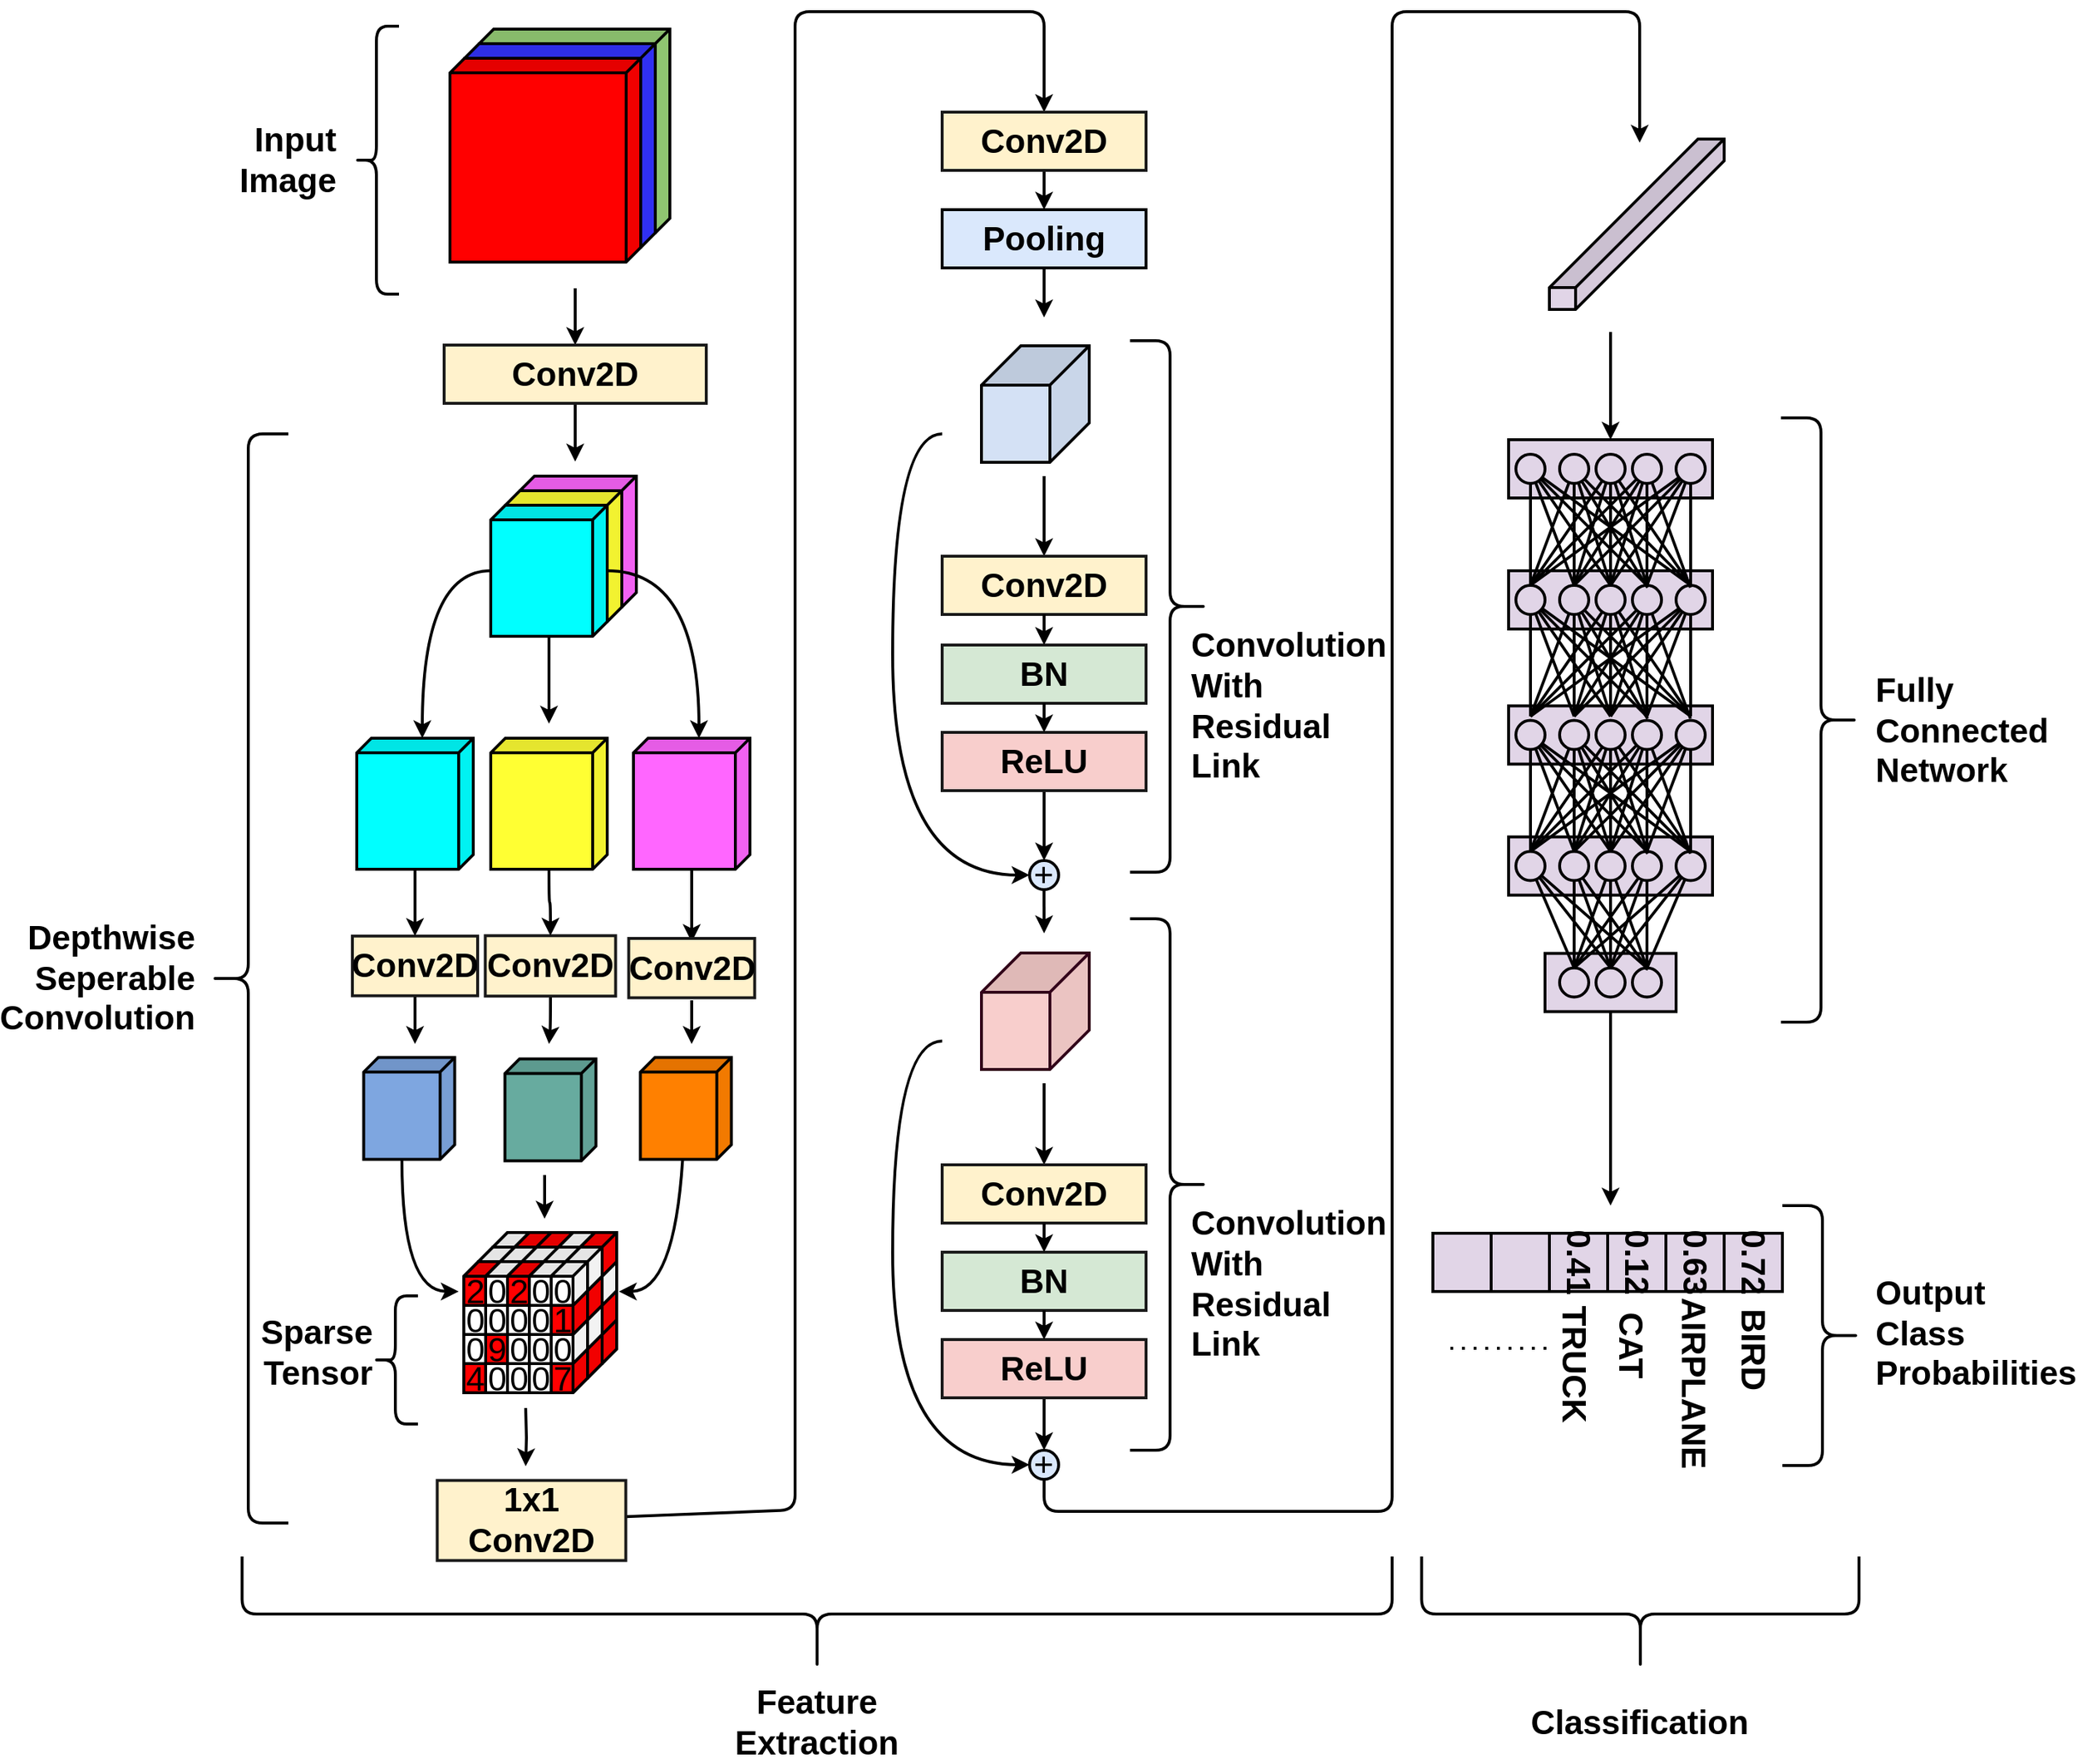 <mxfile>
    <diagram id="axquf5fxB6RaIPQNFSuz" name="Page-1">
        <mxGraphModel dx="931" dy="1688" grid="1" gridSize="10" guides="1" tooltips="1" connect="1" arrows="1" fold="1" page="1" pageScale="1" pageWidth="1100" pageHeight="850" math="0" shadow="0">
            <root>
                <mxCell id="0"/>
                <mxCell id="1" parent="0"/>
                <mxCell id="0vuHXml9SkAMoosS1zOy-1" value="" style="shape=cube;whiteSpace=wrap;html=1;boundedLbl=1;backgroundOutline=1;darkOpacity=0.05;darkOpacity2=0.1;size=10;rotation=90;strokeWidth=2;fontSize=23;" parent="1" vertex="1">
                    <mxGeometry x="970" y="21" width="90" height="85" as="geometry"/>
                </mxCell>
                <mxCell id="0vuHXml9SkAMoosS1zOy-2" value="" style="shape=cube;whiteSpace=wrap;html=1;boundedLbl=1;backgroundOutline=1;darkOpacity=0.05;darkOpacity2=0.1;size=10;rotation=90;fillColor=#FF0000;strokeWidth=2;fontSize=23;" parent="1" vertex="1">
                    <mxGeometry x="1030" y="81" width="30" height="25" as="geometry"/>
                </mxCell>
                <mxCell id="0vuHXml9SkAMoosS1zOy-3" value="" style="shape=cube;whiteSpace=wrap;html=1;boundedLbl=1;backgroundOutline=1;darkOpacity=0.05;darkOpacity2=0.1;size=10;rotation=90;fillColor=#FF0000;strokeWidth=2;fontSize=23;" parent="1" vertex="1">
                    <mxGeometry x="1030" y="61" width="30" height="25" as="geometry"/>
                </mxCell>
                <mxCell id="0vuHXml9SkAMoosS1zOy-4" value="" style="shape=cube;whiteSpace=wrap;html=1;boundedLbl=1;backgroundOutline=1;darkOpacity=0.05;darkOpacity2=0.1;size=10;rotation=90;strokeWidth=2;fontSize=23;" parent="1" vertex="1">
                    <mxGeometry x="1030" y="41" width="30" height="25" as="geometry"/>
                </mxCell>
                <mxCell id="0vuHXml9SkAMoosS1zOy-5" value="" style="shape=cube;whiteSpace=wrap;html=1;boundedLbl=1;backgroundOutline=1;darkOpacity=0.05;darkOpacity2=0.1;size=10;rotation=90;strokeWidth=2;fontSize=23;" parent="1" vertex="1">
                    <mxGeometry x="970" y="21" width="30" height="25" as="geometry"/>
                </mxCell>
                <mxCell id="0vuHXml9SkAMoosS1zOy-6" value="" style="shape=cube;whiteSpace=wrap;html=1;boundedLbl=1;backgroundOutline=1;darkOpacity=0.05;darkOpacity2=0.1;size=10;rotation=90;fillColor=#FF0000;strokeWidth=2;fontSize=23;" parent="1" vertex="1">
                    <mxGeometry x="985" y="21" width="30" height="25" as="geometry"/>
                </mxCell>
                <mxCell id="0vuHXml9SkAMoosS1zOy-7" value="" style="shape=cube;whiteSpace=wrap;html=1;boundedLbl=1;backgroundOutline=1;darkOpacity=0.05;darkOpacity2=0.1;size=10;rotation=90;fillColor=#FF0000;strokeWidth=2;fontSize=23;" parent="1" vertex="1">
                    <mxGeometry x="1000" y="21" width="30" height="25" as="geometry"/>
                </mxCell>
                <mxCell id="0vuHXml9SkAMoosS1zOy-8" value="" style="shape=cube;whiteSpace=wrap;html=1;boundedLbl=1;backgroundOutline=1;darkOpacity=0.05;darkOpacity2=0.1;size=10;rotation=90;strokeWidth=2;fontSize=23;" parent="1" vertex="1">
                    <mxGeometry x="1015" y="21" width="30" height="25" as="geometry"/>
                </mxCell>
                <mxCell id="0vuHXml9SkAMoosS1zOy-9" value="" style="shape=cube;whiteSpace=wrap;html=1;boundedLbl=1;backgroundOutline=1;darkOpacity=0.05;darkOpacity2=0.1;size=10;rotation=90;fillColor=#FF0000;strokeWidth=2;fontSize=23;" parent="1" vertex="1">
                    <mxGeometry x="1030" y="21" width="30" height="25" as="geometry"/>
                </mxCell>
                <mxCell id="0vuHXml9SkAMoosS1zOy-10" value="" style="endArrow=none;html=1;rounded=0;entryX=0;entryY=0;entryDx=10;entryDy=25;entryPerimeter=0;exitX=0.555;exitY=0.995;exitDx=0;exitDy=0;exitPerimeter=0;strokeWidth=2;fontSize=23;" parent="1" source="0vuHXml9SkAMoosS1zOy-1" target="0vuHXml9SkAMoosS1zOy-3" edge="1">
                    <mxGeometry width="50" height="50" relative="1" as="geometry">
                        <mxPoint x="1040" y="59" as="sourcePoint"/>
                        <mxPoint x="1090" y="109" as="targetPoint"/>
                    </mxGeometry>
                </mxCell>
                <mxCell id="0vuHXml9SkAMoosS1zOy-11" value="" style="endArrow=none;html=1;rounded=0;entryX=0;entryY=0;entryDx=10;entryDy=25;entryPerimeter=0;exitX=0.555;exitY=0.995;exitDx=0;exitDy=0;exitPerimeter=0;strokeWidth=2;fontSize=23;" parent="1" edge="1">
                    <mxGeometry width="50" height="50" relative="1" as="geometry">
                        <mxPoint x="973" y="89" as="sourcePoint"/>
                        <mxPoint x="1033" y="89" as="targetPoint"/>
                    </mxGeometry>
                </mxCell>
                <mxCell id="0vuHXml9SkAMoosS1zOy-12" value="" style="endArrow=none;html=1;rounded=0;entryX=0.999;entryY=0.472;entryDx=0;entryDy=0;entryPerimeter=0;exitX=0.555;exitY=0.995;exitDx=0;exitDy=0;exitPerimeter=0;strokeWidth=2;fontSize=23;" parent="1" target="0vuHXml9SkAMoosS1zOy-1" edge="1">
                    <mxGeometry width="50" height="50" relative="1" as="geometry">
                        <mxPoint x="1017" y="49" as="sourcePoint"/>
                        <mxPoint x="1077" y="49" as="targetPoint"/>
                    </mxGeometry>
                </mxCell>
                <mxCell id="0vuHXml9SkAMoosS1zOy-13" value="" style="endArrow=none;html=1;rounded=0;entryX=0.999;entryY=0.472;entryDx=0;entryDy=0;entryPerimeter=0;exitX=0.555;exitY=0.995;exitDx=0;exitDy=0;exitPerimeter=0;strokeWidth=2;fontSize=23;" parent="1" edge="1">
                    <mxGeometry width="50" height="50" relative="1" as="geometry">
                        <mxPoint x="1002" y="49" as="sourcePoint"/>
                        <mxPoint x="1002" y="108" as="targetPoint"/>
                    </mxGeometry>
                </mxCell>
                <mxCell id="0vuHXml9SkAMoosS1zOy-14" value="" style="endArrow=none;html=1;rounded=0;entryX=0.999;entryY=0.472;entryDx=0;entryDy=0;entryPerimeter=0;exitX=0.555;exitY=0.995;exitDx=0;exitDy=0;exitPerimeter=0;strokeWidth=2;fontSize=23;" parent="1" edge="1">
                    <mxGeometry width="50" height="50" relative="1" as="geometry">
                        <mxPoint x="987" y="49" as="sourcePoint"/>
                        <mxPoint x="987" y="108" as="targetPoint"/>
                    </mxGeometry>
                </mxCell>
                <mxCell id="0vuHXml9SkAMoosS1zOy-15" value="" style="shape=cube;whiteSpace=wrap;html=1;boundedLbl=1;backgroundOutline=1;darkOpacity=0.05;darkOpacity2=0.1;size=10;rotation=90;strokeWidth=2;fontSize=23;" parent="1" vertex="1">
                    <mxGeometry x="960" y="31" width="90" height="85" as="geometry"/>
                </mxCell>
                <mxCell id="0vuHXml9SkAMoosS1zOy-16" value="" style="shape=cube;whiteSpace=wrap;html=1;boundedLbl=1;backgroundOutline=1;darkOpacity=0.05;darkOpacity2=0.1;size=10;rotation=90;fillColor=#FF0000;strokeWidth=2;fontSize=23;" parent="1" vertex="1">
                    <mxGeometry x="1020" y="91" width="30" height="25" as="geometry"/>
                </mxCell>
                <mxCell id="0vuHXml9SkAMoosS1zOy-17" value="" style="shape=cube;whiteSpace=wrap;html=1;boundedLbl=1;backgroundOutline=1;darkOpacity=0.05;darkOpacity2=0.1;size=10;rotation=90;strokeWidth=2;fontSize=23;" parent="1" vertex="1">
                    <mxGeometry x="1020" y="71" width="30" height="25" as="geometry"/>
                </mxCell>
                <mxCell id="0vuHXml9SkAMoosS1zOy-18" value="" style="shape=cube;whiteSpace=wrap;html=1;boundedLbl=1;backgroundOutline=1;darkOpacity=0.05;darkOpacity2=0.1;size=10;rotation=90;fillColor=#FF0000;strokeWidth=2;fontSize=23;" parent="1" vertex="1">
                    <mxGeometry x="1020" y="51" width="30" height="25" as="geometry"/>
                </mxCell>
                <mxCell id="0vuHXml9SkAMoosS1zOy-19" value="" style="shape=cube;whiteSpace=wrap;html=1;boundedLbl=1;backgroundOutline=1;darkOpacity=0.05;darkOpacity2=0.1;size=10;rotation=90;strokeWidth=2;fontSize=23;" parent="1" vertex="1">
                    <mxGeometry x="960" y="31" width="30" height="25" as="geometry"/>
                </mxCell>
                <mxCell id="0vuHXml9SkAMoosS1zOy-20" value="" style="shape=cube;whiteSpace=wrap;html=1;boundedLbl=1;backgroundOutline=1;darkOpacity=0.05;darkOpacity2=0.1;size=10;rotation=90;strokeWidth=2;fontSize=23;" parent="1" vertex="1">
                    <mxGeometry x="975" y="31" width="30" height="25" as="geometry"/>
                </mxCell>
                <mxCell id="0vuHXml9SkAMoosS1zOy-21" value="" style="shape=cube;whiteSpace=wrap;html=1;boundedLbl=1;backgroundOutline=1;darkOpacity=0.05;darkOpacity2=0.1;size=10;rotation=90;strokeWidth=2;fontSize=23;" parent="1" vertex="1">
                    <mxGeometry x="990" y="31" width="30" height="25" as="geometry"/>
                </mxCell>
                <mxCell id="0vuHXml9SkAMoosS1zOy-22" value="" style="shape=cube;whiteSpace=wrap;html=1;boundedLbl=1;backgroundOutline=1;darkOpacity=0.05;darkOpacity2=0.1;size=10;rotation=90;strokeWidth=2;fontSize=23;" parent="1" vertex="1">
                    <mxGeometry x="1005" y="31" width="30" height="25" as="geometry"/>
                </mxCell>
                <mxCell id="0vuHXml9SkAMoosS1zOy-23" value="" style="shape=cube;whiteSpace=wrap;html=1;boundedLbl=1;backgroundOutline=1;darkOpacity=0.05;darkOpacity2=0.1;size=10;rotation=90;strokeWidth=2;fontSize=23;" parent="1" vertex="1">
                    <mxGeometry x="1020" y="31" width="30" height="25" as="geometry"/>
                </mxCell>
                <mxCell id="0vuHXml9SkAMoosS1zOy-24" value="" style="endArrow=none;html=1;rounded=0;entryX=0;entryY=0;entryDx=10;entryDy=25;entryPerimeter=0;exitX=0.555;exitY=0.995;exitDx=0;exitDy=0;exitPerimeter=0;strokeWidth=2;fontSize=23;" parent="1" source="0vuHXml9SkAMoosS1zOy-15" target="0vuHXml9SkAMoosS1zOy-17" edge="1">
                    <mxGeometry width="50" height="50" relative="1" as="geometry">
                        <mxPoint x="1030" y="69" as="sourcePoint"/>
                        <mxPoint x="1080" y="119" as="targetPoint"/>
                    </mxGeometry>
                </mxCell>
                <mxCell id="0vuHXml9SkAMoosS1zOy-25" value="" style="endArrow=none;html=1;rounded=0;entryX=0;entryY=0;entryDx=10;entryDy=25;entryPerimeter=0;exitX=0.555;exitY=0.995;exitDx=0;exitDy=0;exitPerimeter=0;strokeWidth=2;fontSize=23;" parent="1" edge="1">
                    <mxGeometry width="50" height="50" relative="1" as="geometry">
                        <mxPoint x="963" y="99" as="sourcePoint"/>
                        <mxPoint x="1023" y="99" as="targetPoint"/>
                    </mxGeometry>
                </mxCell>
                <mxCell id="0vuHXml9SkAMoosS1zOy-26" value="" style="endArrow=none;html=1;rounded=0;entryX=0.999;entryY=0.472;entryDx=0;entryDy=0;entryPerimeter=0;exitX=0.555;exitY=0.995;exitDx=0;exitDy=0;exitPerimeter=0;strokeWidth=2;fontSize=23;" parent="1" target="0vuHXml9SkAMoosS1zOy-15" edge="1">
                    <mxGeometry width="50" height="50" relative="1" as="geometry">
                        <mxPoint x="1007" y="59" as="sourcePoint"/>
                        <mxPoint x="1067" y="59" as="targetPoint"/>
                    </mxGeometry>
                </mxCell>
                <mxCell id="0vuHXml9SkAMoosS1zOy-27" value="" style="endArrow=none;html=1;rounded=0;entryX=0.999;entryY=0.472;entryDx=0;entryDy=0;entryPerimeter=0;exitX=0.555;exitY=0.995;exitDx=0;exitDy=0;exitPerimeter=0;strokeWidth=2;fontSize=23;" parent="1" edge="1">
                    <mxGeometry width="50" height="50" relative="1" as="geometry">
                        <mxPoint x="992" y="59" as="sourcePoint"/>
                        <mxPoint x="992" y="118" as="targetPoint"/>
                    </mxGeometry>
                </mxCell>
                <mxCell id="0vuHXml9SkAMoosS1zOy-28" value="" style="endArrow=none;html=1;rounded=0;entryX=0.999;entryY=0.472;entryDx=0;entryDy=0;entryPerimeter=0;exitX=0.555;exitY=0.995;exitDx=0;exitDy=0;exitPerimeter=0;strokeWidth=2;fontSize=23;" parent="1" edge="1">
                    <mxGeometry width="50" height="50" relative="1" as="geometry">
                        <mxPoint x="977" y="59" as="sourcePoint"/>
                        <mxPoint x="977" y="118" as="targetPoint"/>
                    </mxGeometry>
                </mxCell>
                <mxCell id="0vuHXml9SkAMoosS1zOy-29" value="" style="shape=cube;whiteSpace=wrap;html=1;boundedLbl=1;backgroundOutline=1;darkOpacity=0.05;darkOpacity2=0.1;size=10;rotation=90;fillColor=#FF66FF;strokeWidth=2;fontSize=23;" parent="1" vertex="1">
                    <mxGeometry x="986" y="-496" width="90" height="80" as="geometry"/>
                </mxCell>
                <mxCell id="0vuHXml9SkAMoosS1zOy-30" value="" style="shape=cube;whiteSpace=wrap;html=1;boundedLbl=1;backgroundOutline=1;darkOpacity=0.05;darkOpacity2=0.1;size=10;rotation=90;fillColor=#97D077;strokeWidth=2;fontSize=23;" parent="1" vertex="1">
                    <mxGeometry x="958.5" y="-803.5" width="140" height="131" as="geometry"/>
                </mxCell>
                <mxCell id="0vuHXml9SkAMoosS1zOy-31" style="edgeStyle=orthogonalEdgeStyle;curved=1;orthogonalLoop=1;jettySize=auto;html=1;startArrow=none;startFill=0;endArrow=classic;endFill=1;strokeWidth=2;fontSize=23;" parent="1" source="0vuHXml9SkAMoosS1zOy-33" edge="1">
                    <mxGeometry relative="1" as="geometry">
                        <mxPoint x="1029" y="-511" as="targetPoint"/>
                    </mxGeometry>
                </mxCell>
                <mxCell id="0vuHXml9SkAMoosS1zOy-32" style="edgeStyle=orthogonalEdgeStyle;rounded=1;orthogonalLoop=1;jettySize=auto;html=1;fontSize=23;startArrow=classic;startFill=1;endArrow=none;endFill=0;strokeColor=#000000;strokeWidth=2;" parent="1" source="0vuHXml9SkAMoosS1zOy-33" edge="1">
                    <mxGeometry relative="1" as="geometry">
                        <mxPoint x="1029" y="-630" as="targetPoint"/>
                    </mxGeometry>
                </mxCell>
                <mxCell id="0vuHXml9SkAMoosS1zOy-33" value="Conv2D" style="rounded=0;whiteSpace=wrap;verticalAlign=middle;horizontal=0;fontSize=23;rotation=90;fillColor=#fff2cc;strokeColor=#1A1A1A;strokeWidth=2;fontStyle=1" parent="1" vertex="1">
                    <mxGeometry x="1009" y="-661" width="40" height="180" as="geometry"/>
                </mxCell>
                <mxCell id="0vuHXml9SkAMoosS1zOy-34" style="edgeStyle=orthogonalEdgeStyle;curved=1;orthogonalLoop=1;jettySize=auto;html=1;startArrow=classic;startFill=1;endArrow=none;endFill=0;strokeWidth=2;fontSize=23;" parent="1" source="0vuHXml9SkAMoosS1zOy-35" edge="1">
                    <mxGeometry relative="1" as="geometry">
                        <mxPoint x="1351" y="-501" as="targetPoint"/>
                    </mxGeometry>
                </mxCell>
                <mxCell id="0vuHXml9SkAMoosS1zOy-35" value="Conv2D" style="rounded=0;whiteSpace=wrap;horizontal=0;fontSize=23;rotation=90;fillColor=#fff2cc;strokeColor=#1A1A1A;strokeWidth=2;fontStyle=1" parent="1" vertex="1">
                    <mxGeometry x="1331" y="-496" width="40" height="140" as="geometry"/>
                </mxCell>
                <mxCell id="0vuHXml9SkAMoosS1zOy-36" value="BN" style="rounded=0;whiteSpace=wrap;horizontal=0;fontSize=23;rotation=90;fillColor=#d5e8d4;strokeColor=#1A1A1A;strokeWidth=2;fontStyle=1" parent="1" vertex="1">
                    <mxGeometry x="1331" y="-435" width="40" height="140" as="geometry"/>
                </mxCell>
                <mxCell id="0vuHXml9SkAMoosS1zOy-37" style="edgeStyle=orthogonalEdgeStyle;curved=1;orthogonalLoop=1;jettySize=auto;html=1;startArrow=none;startFill=0;endArrow=classic;endFill=1;entryX=0;entryY=0.5;entryDx=0;entryDy=0;strokeWidth=2;fontSize=23;" parent="1" source="0vuHXml9SkAMoosS1zOy-35" target="0vuHXml9SkAMoosS1zOy-36" edge="1">
                    <mxGeometry relative="1" as="geometry">
                        <mxPoint x="1351" y="-405" as="targetPoint"/>
                    </mxGeometry>
                </mxCell>
                <mxCell id="0vuHXml9SkAMoosS1zOy-38" value="" style="shape=cube;whiteSpace=wrap;html=1;boundedLbl=1;backgroundOutline=1;darkOpacity=0.05;darkOpacity2=0.1;size=102;rotation=90;fillColor=#e1d5e7;strokeColor=#000000;strokeWidth=2;fontSize=23;" parent="1" vertex="1">
                    <mxGeometry x="1699.5" y="-734" width="117" height="120" as="geometry"/>
                </mxCell>
                <mxCell id="0vuHXml9SkAMoosS1zOy-39" value="" style="shape=cube;whiteSpace=wrap;html=1;boundedLbl=1;backgroundOutline=1;darkOpacity=0.05;darkOpacity2=0.1;size=10;rotation=90;fillColor=#FFFF33;strokeWidth=2;fontSize=23;" parent="1" vertex="1">
                    <mxGeometry x="976" y="-486" width="90" height="80" as="geometry"/>
                </mxCell>
                <mxCell id="0vuHXml9SkAMoosS1zOy-40" style="edgeStyle=orthogonalEdgeStyle;curved=1;orthogonalLoop=1;jettySize=auto;html=1;startArrow=none;startFill=0;endArrow=classic;endFill=1;strokeWidth=2;fontSize=23;" parent="1" source="0vuHXml9SkAMoosS1zOy-41" edge="1">
                    <mxGeometry relative="1" as="geometry">
                        <mxPoint x="1011" y="-331" as="targetPoint"/>
                    </mxGeometry>
                </mxCell>
                <mxCell id="0vuHXml9SkAMoosS1zOy-41" value="" style="shape=cube;whiteSpace=wrap;html=1;boundedLbl=1;backgroundOutline=1;darkOpacity=0.05;darkOpacity2=0.1;size=10;rotation=90;fillColor=#00FFFF;strokeWidth=2;fontSize=23;" parent="1" vertex="1">
                    <mxGeometry x="966" y="-476" width="90" height="80" as="geometry"/>
                </mxCell>
                <mxCell id="0vuHXml9SkAMoosS1zOy-42" style="edgeStyle=orthogonalEdgeStyle;orthogonalLoop=1;jettySize=auto;html=1;entryX=0.5;entryY=1;entryDx=0;entryDy=0;startArrow=none;startFill=0;endArrow=classic;endFill=1;curved=1;strokeWidth=2;fontSize=23;" parent="1" target="0vuHXml9SkAMoosS1zOy-46" edge="1">
                    <mxGeometry relative="1" as="geometry">
                        <mxPoint x="1281" y="-530" as="sourcePoint"/>
                        <Array as="points">
                            <mxPoint x="1247" y="-530"/>
                            <mxPoint x="1247" y="-227"/>
                        </Array>
                    </mxGeometry>
                </mxCell>
                <mxCell id="0vuHXml9SkAMoosS1zOy-43" style="edgeStyle=orthogonalEdgeStyle;curved=1;orthogonalLoop=1;jettySize=auto;html=1;startArrow=none;startFill=0;endArrow=classic;endFill=1;strokeWidth=2;fontSize=23;" parent="1" edge="1">
                    <mxGeometry relative="1" as="geometry">
                        <mxPoint x="995" y="179" as="targetPoint"/>
                        <mxPoint x="995" y="139" as="sourcePoint"/>
                    </mxGeometry>
                </mxCell>
                <mxCell id="0vuHXml9SkAMoosS1zOy-44" value="" style="shape=cube;whiteSpace=wrap;html=1;boundedLbl=1;backgroundOutline=1;darkOpacity=0.05;darkOpacity2=0.1;size=10;rotation=90;strokeWidth=2;fontSize=23;" parent="1" vertex="1">
                    <mxGeometry x="950" y="41" width="90" height="85" as="geometry"/>
                </mxCell>
                <mxCell id="0vuHXml9SkAMoosS1zOy-45" style="edgeStyle=orthogonalEdgeStyle;curved=1;orthogonalLoop=1;jettySize=auto;html=1;startArrow=none;startFill=0;endArrow=classic;endFill=1;strokeWidth=2;fontSize=23;" parent="1" edge="1">
                    <mxGeometry relative="1" as="geometry">
                        <mxPoint x="1351.01" y="-187" as="targetPoint"/>
                        <mxPoint x="1350.92" y="-217" as="sourcePoint"/>
                    </mxGeometry>
                </mxCell>
                <mxCell id="0vuHXml9SkAMoosS1zOy-46" value="+" style="ellipse;whiteSpace=wrap;html=1;aspect=fixed;rotation=90;fillColor=#dae8fc;strokeColor=#000000;strokeWidth=2;fontSize=23;" parent="1" vertex="1">
                    <mxGeometry x="1341" y="-237" width="20" height="20" as="geometry"/>
                </mxCell>
                <mxCell id="0vuHXml9SkAMoosS1zOy-47" style="edgeStyle=orthogonalEdgeStyle;curved=1;orthogonalLoop=1;jettySize=auto;html=1;entryX=0;entryY=0.5;entryDx=0;entryDy=0;startArrow=none;startFill=0;endArrow=classic;endFill=1;strokeWidth=2;fontSize=23;" parent="1" source="0vuHXml9SkAMoosS1zOy-48" target="0vuHXml9SkAMoosS1zOy-46" edge="1">
                    <mxGeometry relative="1" as="geometry">
                        <mxPoint x="1331" y="-265" as="targetPoint"/>
                        <Array as="points"/>
                    </mxGeometry>
                </mxCell>
                <mxCell id="0vuHXml9SkAMoosS1zOy-48" value="ReLU" style="rounded=0;whiteSpace=wrap;html=1;horizontal=0;fontSize=23;rotation=90;fillColor=#f8cecc;strokeColor=#1A1A1A;strokeWidth=2;fontStyle=1" parent="1" vertex="1">
                    <mxGeometry x="1331" y="-375" width="40" height="140" as="geometry"/>
                </mxCell>
                <mxCell id="0vuHXml9SkAMoosS1zOy-49" style="edgeStyle=orthogonalEdgeStyle;curved=1;orthogonalLoop=1;jettySize=auto;html=1;entryX=0;entryY=0.5;entryDx=0;entryDy=0;startArrow=none;startFill=0;endArrow=classic;endFill=1;strokeWidth=2;fontSize=23;" parent="1" source="0vuHXml9SkAMoosS1zOy-36" target="0vuHXml9SkAMoosS1zOy-48" edge="1">
                    <mxGeometry relative="1" as="geometry"/>
                </mxCell>
                <mxCell id="0vuHXml9SkAMoosS1zOy-50" style="edgeStyle=orthogonalEdgeStyle;curved=1;orthogonalLoop=1;jettySize=auto;html=1;entryX=0;entryY=0.5;entryDx=0;entryDy=0;startArrow=none;startFill=0;endArrow=classic;endFill=1;strokeWidth=2;fontSize=23;" parent="1" source="0vuHXml9SkAMoosS1zOy-51" edge="1">
                    <mxGeometry relative="1" as="geometry">
                        <mxPoint x="1109" y="-181" as="targetPoint"/>
                    </mxGeometry>
                </mxCell>
                <mxCell id="0vuHXml9SkAMoosS1zOy-51" value="" style="shape=cube;whiteSpace=wrap;html=1;boundedLbl=1;backgroundOutline=1;darkOpacity=0.05;darkOpacity2=0.1;size=10;rotation=90;fillColor=#FF66FF;strokeWidth=2;fontSize=23;" parent="1" vertex="1">
                    <mxGeometry x="1064" y="-316" width="90" height="80" as="geometry"/>
                </mxCell>
                <mxCell id="0vuHXml9SkAMoosS1zOy-52" style="edgeStyle=orthogonalEdgeStyle;curved=1;orthogonalLoop=1;jettySize=auto;html=1;entryX=0;entryY=0;entryDx=0;entryDy=35;entryPerimeter=0;startArrow=none;startFill=0;endArrow=classic;endFill=1;strokeWidth=2;fontSize=23;" parent="1" source="0vuHXml9SkAMoosS1zOy-41" target="0vuHXml9SkAMoosS1zOy-51" edge="1">
                    <mxGeometry relative="1" as="geometry"/>
                </mxCell>
                <mxCell id="0vuHXml9SkAMoosS1zOy-53" value="" style="shape=cube;whiteSpace=wrap;html=1;boundedLbl=1;backgroundOutline=1;darkOpacity=0.05;darkOpacity2=0.1;size=10;rotation=90;fillColor=#FFFF33;strokeWidth=2;fontSize=23;" parent="1" vertex="1">
                    <mxGeometry x="966" y="-316" width="90" height="80" as="geometry"/>
                </mxCell>
                <mxCell id="0vuHXml9SkAMoosS1zOy-54" value="" style="shape=cube;whiteSpace=wrap;html=1;boundedLbl=1;backgroundOutline=1;darkOpacity=0.05;darkOpacity2=0.1;size=10;rotation=90;fillColor=#00FFFF;strokeWidth=2;fontSize=23;" parent="1" vertex="1">
                    <mxGeometry x="874" y="-316" width="90" height="80" as="geometry"/>
                </mxCell>
                <mxCell id="0vuHXml9SkAMoosS1zOy-55" style="edgeStyle=orthogonalEdgeStyle;curved=1;orthogonalLoop=1;jettySize=auto;html=1;entryX=0;entryY=0;entryDx=0;entryDy=35;entryPerimeter=0;startArrow=none;startFill=0;endArrow=classic;endFill=1;strokeWidth=2;fontSize=23;" parent="1" source="0vuHXml9SkAMoosS1zOy-41" target="0vuHXml9SkAMoosS1zOy-54" edge="1">
                    <mxGeometry relative="1" as="geometry"/>
                </mxCell>
                <mxCell id="0vuHXml9SkAMoosS1zOy-56" style="edgeStyle=orthogonalEdgeStyle;curved=1;orthogonalLoop=1;jettySize=auto;html=1;startArrow=none;startFill=0;endArrow=classic;endFill=1;strokeWidth=2;fontSize=23;" parent="1" edge="1">
                    <mxGeometry relative="1" as="geometry">
                        <mxPoint x="1109" y="-111" as="targetPoint"/>
                        <mxPoint x="1109" y="-141" as="sourcePoint"/>
                    </mxGeometry>
                </mxCell>
                <mxCell id="0vuHXml9SkAMoosS1zOy-57" style="edgeStyle=orthogonalEdgeStyle;curved=1;orthogonalLoop=1;jettySize=auto;html=1;startArrow=none;startFill=0;endArrow=classic;endFill=1;strokeWidth=2;fontSize=23;" parent="1" source="0vuHXml9SkAMoosS1zOy-58" edge="1">
                    <mxGeometry relative="1" as="geometry">
                        <mxPoint x="1011" y="-111" as="targetPoint"/>
                    </mxGeometry>
                </mxCell>
                <mxCell id="0vuHXml9SkAMoosS1zOy-58" value="Conv2D" style="rounded=0;whiteSpace=wrap;horizontal=0;fontSize=23;rotation=90;fillColor=#fff2cc;strokeColor=#1A1A1A;html=1;strokeWidth=2;fontStyle=1" parent="1" vertex="1">
                    <mxGeometry x="991.25" y="-209.37" width="41.5" height="89.5" as="geometry"/>
                </mxCell>
                <mxCell id="0vuHXml9SkAMoosS1zOy-59" style="edgeStyle=orthogonalEdgeStyle;curved=1;orthogonalLoop=1;jettySize=auto;html=1;entryX=0;entryY=0.5;entryDx=0;entryDy=0;startArrow=none;startFill=0;endArrow=classic;endFill=1;strokeWidth=2;fontSize=23;" parent="1" source="0vuHXml9SkAMoosS1zOy-53" target="0vuHXml9SkAMoosS1zOy-58" edge="1">
                    <mxGeometry relative="1" as="geometry"/>
                </mxCell>
                <mxCell id="0vuHXml9SkAMoosS1zOy-60" style="edgeStyle=orthogonalEdgeStyle;curved=1;orthogonalLoop=1;jettySize=auto;html=1;startArrow=none;startFill=0;endArrow=classic;endFill=1;strokeWidth=2;fontSize=23;" parent="1" source="0vuHXml9SkAMoosS1zOy-61" edge="1">
                    <mxGeometry relative="1" as="geometry">
                        <mxPoint x="919" y="-111" as="targetPoint"/>
                    </mxGeometry>
                </mxCell>
                <mxCell id="0vuHXml9SkAMoosS1zOy-61" value="Conv2D" style="rounded=0;whiteSpace=wrap;horizontal=0;fontSize=23;rotation=90;fillColor=#fff2cc;strokeColor=#1A1A1A;strokeWidth=2;fontStyle=1" parent="1" vertex="1">
                    <mxGeometry x="898.5" y="-207.62" width="41" height="86" as="geometry"/>
                </mxCell>
                <mxCell id="0vuHXml9SkAMoosS1zOy-62" style="edgeStyle=orthogonalEdgeStyle;curved=1;orthogonalLoop=1;jettySize=auto;html=1;startArrow=none;startFill=0;endArrow=classic;endFill=1;strokeWidth=2;fontSize=23;" parent="1" source="0vuHXml9SkAMoosS1zOy-63" edge="1">
                    <mxGeometry relative="1" as="geometry">
                        <mxPoint x="1059" y="59" as="targetPoint"/>
                        <Array as="points">
                            <mxPoint x="1097" y="59"/>
                        </Array>
                    </mxGeometry>
                </mxCell>
                <mxCell id="0vuHXml9SkAMoosS1zOy-63" value="" style="shape=cube;whiteSpace=wrap;html=1;boundedLbl=1;backgroundOutline=1;darkOpacity=0.05;darkOpacity2=0.1;size=10;rotation=90;fillColor=#FF8000;strokeWidth=2;fontSize=23;" parent="1" vertex="1">
                    <mxGeometry x="1070" y="-98" width="70" height="62.5" as="geometry"/>
                </mxCell>
                <mxCell id="0vuHXml9SkAMoosS1zOy-64" style="edgeStyle=orthogonalEdgeStyle;curved=1;orthogonalLoop=1;jettySize=auto;html=1;startArrow=none;startFill=0;endArrow=classic;endFill=1;strokeWidth=2;fontSize=23;" parent="1" edge="1">
                    <mxGeometry relative="1" as="geometry">
                        <mxPoint x="1008" y="9" as="targetPoint"/>
                        <mxPoint x="1008" y="-21" as="sourcePoint"/>
                    </mxGeometry>
                </mxCell>
                <mxCell id="0vuHXml9SkAMoosS1zOy-65" value="" style="shape=cube;whiteSpace=wrap;html=1;boundedLbl=1;backgroundOutline=1;darkOpacity=0.05;darkOpacity2=0.1;size=10;rotation=90;fillColor=#67AB9F;strokeWidth=2;fontSize=23;" parent="1" vertex="1">
                    <mxGeometry x="977" y="-97" width="70" height="62.5" as="geometry"/>
                </mxCell>
                <mxCell id="0vuHXml9SkAMoosS1zOy-66" style="edgeStyle=orthogonalEdgeStyle;curved=1;orthogonalLoop=1;jettySize=auto;html=1;exitX=0;exitY=0;exitDx=70;exitDy=36.25;exitPerimeter=0;startArrow=none;startFill=0;endArrow=classic;endFill=1;strokeWidth=2;fontSize=23;" parent="1" source="0vuHXml9SkAMoosS1zOy-67" edge="1">
                    <mxGeometry relative="1" as="geometry">
                        <mxPoint x="949" y="59" as="targetPoint"/>
                        <Array as="points">
                            <mxPoint x="910" y="59"/>
                        </Array>
                    </mxGeometry>
                </mxCell>
                <mxCell id="0vuHXml9SkAMoosS1zOy-67" value="" style="shape=cube;whiteSpace=wrap;html=1;boundedLbl=1;backgroundOutline=1;darkOpacity=0.05;darkOpacity2=0.1;size=10;rotation=90;fillColor=#7EA6E0;strokeWidth=2;fontSize=23;" parent="1" vertex="1">
                    <mxGeometry x="880" y="-98" width="70" height="62.5" as="geometry"/>
                </mxCell>
                <mxCell id="0vuHXml9SkAMoosS1zOy-68" style="edgeStyle=orthogonalEdgeStyle;rounded=1;orthogonalLoop=1;jettySize=auto;html=1;entryX=0;entryY=0.5;entryDx=0;entryDy=0;fontSize=23;startArrow=none;startFill=0;endArrow=classic;endFill=1;strokeColor=#000000;strokeWidth=2;" parent="1" source="0vuHXml9SkAMoosS1zOy-69" target="0vuHXml9SkAMoosS1zOy-133" edge="1">
                    <mxGeometry relative="1" as="geometry">
                        <Array as="points">
                            <mxPoint x="1180" y="209"/>
                            <mxPoint x="1180" y="-820"/>
                            <mxPoint x="1351" y="-820"/>
                        </Array>
                    </mxGeometry>
                </mxCell>
                <mxCell id="0vuHXml9SkAMoosS1zOy-69" value="1x1 Conv2D" style="rounded=0;whiteSpace=wrap;horizontal=0;fontSize=23;rotation=90;fillColor=#fff2cc;strokeColor=#1A1A1A;strokeWidth=2;fontStyle=1" parent="1" vertex="1">
                    <mxGeometry x="971.5" y="151.5" width="55" height="129.5" as="geometry"/>
                </mxCell>
                <mxCell id="0vuHXml9SkAMoosS1zOy-70" value="" style="shape=cube;whiteSpace=wrap;html=1;boundedLbl=1;backgroundOutline=1;darkOpacity=0.05;darkOpacity2=0.1;size=27;rotation=90;fillColor=#D4E1F5;strokeColor=#000000;strokeWidth=2;fontSize=23;" parent="1" vertex="1">
                    <mxGeometry x="1305" y="-587.5" width="80" height="74" as="geometry"/>
                </mxCell>
                <mxCell id="0vuHXml9SkAMoosS1zOy-71" value="" style="rounded=0;whiteSpace=wrap;html=1;fillColor=#e1d5e7;rotation=90;strokeColor=#000000;strokeWidth=2;fontSize=23;" parent="1" vertex="1">
                    <mxGeometry x="1718" y="-81" width="40" height="240" as="geometry"/>
                </mxCell>
                <mxCell id="0vuHXml9SkAMoosS1zOy-72" value="0.72" style="rounded=0;whiteSpace=wrap;html=1;fillColor=#e1d5e7;rotation=90;strokeColor=#000000;strokeWidth=2;fontStyle=1;fontSize=23;" parent="1" vertex="1">
                    <mxGeometry x="1818" y="19" width="40" height="40" as="geometry"/>
                </mxCell>
                <mxCell id="0vuHXml9SkAMoosS1zOy-73" value="0.63" style="rounded=0;whiteSpace=wrap;html=1;fillColor=#e1d5e7;rotation=90;strokeColor=#000000;strokeWidth=2;fontStyle=1;fontSize=23;" parent="1" vertex="1">
                    <mxGeometry x="1778" y="19" width="40" height="40" as="geometry"/>
                </mxCell>
                <mxCell id="0vuHXml9SkAMoosS1zOy-74" value="0.12" style="rounded=0;whiteSpace=wrap;html=1;fillColor=#e1d5e7;rotation=90;strokeColor=#000000;strokeWidth=2;fontStyle=1;fontSize=23;" parent="1" vertex="1">
                    <mxGeometry x="1738" y="19" width="40" height="40" as="geometry"/>
                </mxCell>
                <mxCell id="0vuHXml9SkAMoosS1zOy-75" value="0.41" style="rounded=0;whiteSpace=wrap;html=1;fillColor=#e1d5e7;rotation=90;strokeColor=#000000;strokeWidth=2;fontStyle=1;fontSize=23;" parent="1" vertex="1">
                    <mxGeometry x="1698" y="19" width="40" height="40" as="geometry"/>
                </mxCell>
                <mxCell id="0vuHXml9SkAMoosS1zOy-76" value="" style="rounded=0;whiteSpace=wrap;html=1;fillColor=#e1d5e7;rotation=90;strokeColor=#000000;strokeWidth=2;fontSize=23;" parent="1" vertex="1">
                    <mxGeometry x="1658" y="19" width="40" height="40" as="geometry"/>
                </mxCell>
                <mxCell id="0vuHXml9SkAMoosS1zOy-77" value="" style="shape=cube;whiteSpace=wrap;html=1;boundedLbl=1;backgroundOutline=1;darkOpacity=0.05;darkOpacity2=0.1;size=10;rotation=90;fillColor=#3333FF;strokeWidth=2;fontSize=23;" parent="1" vertex="1">
                    <mxGeometry x="948.5" y="-793.5" width="140" height="131" as="geometry"/>
                </mxCell>
                <mxCell id="0vuHXml9SkAMoosS1zOy-78" value="" style="shape=cube;whiteSpace=wrap;html=1;boundedLbl=1;backgroundOutline=1;darkOpacity=0.05;darkOpacity2=0.1;size=10;rotation=90;fillColor=#FF0000;strokeWidth=2;fontSize=23;" parent="1" vertex="1">
                    <mxGeometry x="938.5" y="-783.5" width="140" height="131" as="geometry"/>
                </mxCell>
                <mxCell id="0vuHXml9SkAMoosS1zOy-79" value="Conv2D" style="rounded=0;whiteSpace=wrap;horizontal=0;fontSize=23;rotation=90;fillColor=#fff2cc;strokeColor=#1A1A1A;strokeWidth=2;fontStyle=1" parent="1" vertex="1">
                    <mxGeometry x="1088.63" y="-206.37" width="40.75" height="86.5" as="geometry"/>
                </mxCell>
                <mxCell id="0vuHXml9SkAMoosS1zOy-80" value="BIRD" style="text;html=1;strokeColor=none;fillColor=none;align=center;verticalAlign=middle;whiteSpace=wrap;rounded=0;fontSize=23;rotation=90;strokeWidth=2;fontStyle=1" parent="1" vertex="1">
                    <mxGeometry x="1808" y="84" width="60" height="30" as="geometry"/>
                </mxCell>
                <mxCell id="0vuHXml9SkAMoosS1zOy-81" value="AIRPLANE" style="text;html=1;strokeColor=none;fillColor=none;align=center;verticalAlign=middle;whiteSpace=wrap;rounded=0;fontSize=23;rotation=90;strokeWidth=2;fontStyle=1" parent="1" vertex="1">
                    <mxGeometry x="1767" y="107" width="60" height="30" as="geometry"/>
                </mxCell>
                <mxCell id="0vuHXml9SkAMoosS1zOy-82" value="CAT" style="text;html=1;strokeColor=none;fillColor=none;align=center;verticalAlign=middle;whiteSpace=wrap;rounded=0;fontSize=23;rotation=90;strokeWidth=2;fontStyle=1" parent="1" vertex="1">
                    <mxGeometry x="1724" y="81" width="60" height="30" as="geometry"/>
                </mxCell>
                <mxCell id="0vuHXml9SkAMoosS1zOy-83" value="TRUCK" style="text;html=1;strokeColor=none;fillColor=none;align=center;verticalAlign=middle;whiteSpace=wrap;rounded=0;fontSize=23;rotation=90;strokeWidth=2;fontStyle=1" parent="1" vertex="1">
                    <mxGeometry x="1685" y="94" width="60" height="30" as="geometry"/>
                </mxCell>
                <mxCell id="0vuHXml9SkAMoosS1zOy-84" value="" style="endArrow=none;dashed=1;html=1;dashPattern=1 3;strokeWidth=2;fontSize=23;curved=1;" parent="1" edge="1">
                    <mxGeometry width="50" height="50" relative="1" as="geometry">
                        <mxPoint x="1630" y="98" as="sourcePoint"/>
                        <mxPoint x="1697" y="98" as="targetPoint"/>
                    </mxGeometry>
                </mxCell>
                <mxCell id="0vuHXml9SkAMoosS1zOy-85" style="edgeStyle=orthogonalEdgeStyle;curved=1;orthogonalLoop=1;jettySize=auto;html=1;entryX=0;entryY=0.5;entryDx=0;entryDy=0;startArrow=none;startFill=0;endArrow=classic;endFill=1;strokeWidth=2;fontSize=23;" parent="1" source="0vuHXml9SkAMoosS1zOy-54" target="0vuHXml9SkAMoosS1zOy-61" edge="1">
                    <mxGeometry relative="1" as="geometry"/>
                </mxCell>
                <mxCell id="0vuHXml9SkAMoosS1zOy-86" value="4" style="shape=cube;whiteSpace=wrap;html=1;boundedLbl=1;backgroundOutline=1;darkOpacity=0.05;darkOpacity2=0.1;size=10;rotation=90;fillColor=#FF0000;strokeWidth=2;horizontal=0;fontSize=23;" parent="1" vertex="1">
                    <mxGeometry x="950" y="101" width="30" height="25" as="geometry"/>
                </mxCell>
                <mxCell id="0vuHXml9SkAMoosS1zOy-87" value="0" style="shape=cube;whiteSpace=wrap;html=1;boundedLbl=1;backgroundOutline=1;darkOpacity=0.05;darkOpacity2=0.1;size=10;rotation=90;horizontal=0;strokeWidth=2;fontSize=23;" parent="1" vertex="1">
                    <mxGeometry x="965" y="101" width="30" height="25" as="geometry"/>
                </mxCell>
                <mxCell id="0vuHXml9SkAMoosS1zOy-88" value="0" style="shape=cube;whiteSpace=wrap;html=1;boundedLbl=1;backgroundOutline=1;darkOpacity=0.05;darkOpacity2=0.1;size=10;rotation=90;horizontal=0;strokeWidth=2;fontSize=23;" parent="1" vertex="1">
                    <mxGeometry x="980" y="101" width="30" height="25" as="geometry"/>
                </mxCell>
                <mxCell id="0vuHXml9SkAMoosS1zOy-89" value="0" style="shape=cube;whiteSpace=wrap;html=1;boundedLbl=1;backgroundOutline=1;darkOpacity=0.05;darkOpacity2=0.1;size=10;rotation=90;horizontal=0;strokeWidth=2;fontSize=23;" parent="1" vertex="1">
                    <mxGeometry x="995" y="101" width="30" height="25" as="geometry"/>
                </mxCell>
                <mxCell id="0vuHXml9SkAMoosS1zOy-90" value="7" style="shape=cube;whiteSpace=wrap;html=1;boundedLbl=1;backgroundOutline=1;darkOpacity=0.05;darkOpacity2=0.1;size=10;rotation=90;fillColor=#FF0000;strokeWidth=2;horizontal=0;fontSize=23;" parent="1" vertex="1">
                    <mxGeometry x="1010" y="101" width="30" height="25" as="geometry"/>
                </mxCell>
                <mxCell id="0vuHXml9SkAMoosS1zOy-91" value="0" style="shape=cube;whiteSpace=wrap;html=1;boundedLbl=1;backgroundOutline=1;darkOpacity=0.05;darkOpacity2=0.1;size=10;rotation=90;horizontal=0;strokeWidth=2;fontSize=23;" parent="1" vertex="1">
                    <mxGeometry x="950" y="81" width="30" height="25" as="geometry"/>
                </mxCell>
                <mxCell id="0vuHXml9SkAMoosS1zOy-92" value="9" style="shape=cube;whiteSpace=wrap;html=1;boundedLbl=1;backgroundOutline=1;darkOpacity=0.05;darkOpacity2=0.1;size=10;rotation=90;fillColor=#FF0000;strokeWidth=2;horizontal=0;fontSize=23;" parent="1" vertex="1">
                    <mxGeometry x="965" y="81" width="30" height="25" as="geometry"/>
                </mxCell>
                <mxCell id="0vuHXml9SkAMoosS1zOy-93" value="0" style="shape=cube;whiteSpace=wrap;html=1;boundedLbl=1;backgroundOutline=1;darkOpacity=0.05;darkOpacity2=0.1;size=10;rotation=90;horizontal=0;strokeWidth=2;fontSize=23;" parent="1" vertex="1">
                    <mxGeometry x="980" y="81" width="30" height="25" as="geometry"/>
                </mxCell>
                <mxCell id="0vuHXml9SkAMoosS1zOy-94" value="0" style="shape=cube;whiteSpace=wrap;html=1;boundedLbl=1;backgroundOutline=1;darkOpacity=0.05;darkOpacity2=0.1;size=10;rotation=90;horizontal=0;strokeWidth=2;fontSize=23;" parent="1" vertex="1">
                    <mxGeometry x="995" y="81" width="30" height="25" as="geometry"/>
                </mxCell>
                <mxCell id="0vuHXml9SkAMoosS1zOy-95" value="0" style="shape=cube;whiteSpace=wrap;html=1;boundedLbl=1;backgroundOutline=1;darkOpacity=0.05;darkOpacity2=0.1;size=10;rotation=90;horizontal=0;strokeWidth=2;fontSize=23;" parent="1" vertex="1">
                    <mxGeometry x="950" y="61" width="30" height="25" as="geometry"/>
                </mxCell>
                <mxCell id="0vuHXml9SkAMoosS1zOy-96" value="0" style="shape=cube;whiteSpace=wrap;html=1;boundedLbl=1;backgroundOutline=1;darkOpacity=0.05;darkOpacity2=0.1;size=10;rotation=90;horizontal=0;strokeWidth=2;fontSize=23;" parent="1" vertex="1">
                    <mxGeometry x="965" y="61" width="30" height="25" as="geometry"/>
                </mxCell>
                <mxCell id="0vuHXml9SkAMoosS1zOy-97" value="0" style="shape=cube;whiteSpace=wrap;html=1;boundedLbl=1;backgroundOutline=1;darkOpacity=0.05;darkOpacity2=0.1;size=10;rotation=90;horizontal=0;strokeWidth=2;fontSize=23;" parent="1" vertex="1">
                    <mxGeometry x="980" y="61" width="30" height="25" as="geometry"/>
                </mxCell>
                <mxCell id="0vuHXml9SkAMoosS1zOy-98" value="0" style="shape=cube;whiteSpace=wrap;html=1;boundedLbl=1;backgroundOutline=1;darkOpacity=0.05;darkOpacity2=0.1;size=10;rotation=90;horizontal=0;strokeWidth=2;fontSize=23;" parent="1" vertex="1">
                    <mxGeometry x="995" y="61" width="30" height="25" as="geometry"/>
                </mxCell>
                <mxCell id="0vuHXml9SkAMoosS1zOy-99" value="2" style="shape=cube;whiteSpace=wrap;html=1;boundedLbl=1;backgroundOutline=1;darkOpacity=0.05;darkOpacity2=0.1;size=10;rotation=90;fillColor=#FF0000;strokeWidth=2;horizontal=0;fontSize=23;" parent="1" vertex="1">
                    <mxGeometry x="950" y="41" width="30" height="25" as="geometry"/>
                </mxCell>
                <mxCell id="0vuHXml9SkAMoosS1zOy-100" value="0" style="shape=cube;whiteSpace=wrap;html=1;boundedLbl=1;backgroundOutline=1;darkOpacity=0.05;darkOpacity2=0.1;size=10;rotation=90;horizontal=0;strokeWidth=2;fontSize=23;" parent="1" vertex="1">
                    <mxGeometry x="965" y="41" width="30" height="25" as="geometry"/>
                </mxCell>
                <mxCell id="0vuHXml9SkAMoosS1zOy-101" value="2" style="shape=cube;whiteSpace=wrap;html=1;boundedLbl=1;backgroundOutline=1;darkOpacity=0.05;darkOpacity2=0.1;size=10;rotation=90;fillColor=#FF0000;strokeWidth=2;horizontal=0;fontSize=23;" parent="1" vertex="1">
                    <mxGeometry x="980" y="41" width="30" height="25" as="geometry"/>
                </mxCell>
                <mxCell id="0vuHXml9SkAMoosS1zOy-102" value="0" style="shape=cube;whiteSpace=wrap;html=1;boundedLbl=1;backgroundOutline=1;darkOpacity=0.05;darkOpacity2=0.1;size=10;rotation=90;horizontal=0;strokeWidth=2;fontSize=23;" parent="1" vertex="1">
                    <mxGeometry x="995" y="41" width="30" height="25" as="geometry"/>
                </mxCell>
                <mxCell id="0vuHXml9SkAMoosS1zOy-103" value="0" style="shape=cube;whiteSpace=wrap;html=1;boundedLbl=1;backgroundOutline=1;darkOpacity=0.05;darkOpacity2=0.1;size=10;rotation=90;horizontal=0;strokeWidth=2;fontSize=23;" parent="1" vertex="1">
                    <mxGeometry x="1010" y="81" width="30" height="25" as="geometry"/>
                </mxCell>
                <mxCell id="0vuHXml9SkAMoosS1zOy-104" value="1" style="shape=cube;whiteSpace=wrap;html=1;boundedLbl=1;backgroundOutline=1;darkOpacity=0.05;darkOpacity2=0.1;size=10;rotation=90;fillColor=#FF0000;strokeWidth=2;horizontal=0;fontSize=23;" parent="1" vertex="1">
                    <mxGeometry x="1010" y="61" width="30" height="25" as="geometry"/>
                </mxCell>
                <mxCell id="0vuHXml9SkAMoosS1zOy-105" value="0" style="shape=cube;whiteSpace=wrap;html=1;boundedLbl=1;backgroundOutline=1;darkOpacity=0.05;darkOpacity2=0.1;size=10;rotation=90;horizontal=0;strokeWidth=2;fontSize=23;" parent="1" vertex="1">
                    <mxGeometry x="1010" y="41" width="30" height="25" as="geometry"/>
                </mxCell>
                <mxCell id="0vuHXml9SkAMoosS1zOy-106" value="" style="shape=curlyBracket;whiteSpace=wrap;html=1;rounded=1;flipH=1;fontSize=23;strokeColor=#000000;fillColor=#000000;gradientColor=none;strokeWidth=2;" parent="1" vertex="1">
                    <mxGeometry x="1410" y="-594" width="55" height="365" as="geometry"/>
                </mxCell>
                <mxCell id="0vuHXml9SkAMoosS1zOy-107" value="" style="shape=curlyBracket;whiteSpace=wrap;html=1;rounded=1;flipH=1;fontSize=23;strokeColor=#000000;fillColor=#000000;gradientColor=none;strokeWidth=2;" parent="1" vertex="1">
                    <mxGeometry x="1858" width="55" height="178.5" as="geometry"/>
                </mxCell>
                <mxCell id="0vuHXml9SkAMoosS1zOy-108" value="" style="shape=curlyBracket;whiteSpace=wrap;html=1;rounded=1;flipH=1;fontSize=23;strokeColor=#000000;fillColor=#000000;gradientColor=none;rotation=-180;strokeWidth=2;" parent="1" vertex="1">
                    <mxGeometry x="777" y="-530" width="55" height="748" as="geometry"/>
                </mxCell>
                <mxCell id="0vuHXml9SkAMoosS1zOy-109" value="" style="shape=curlyBracket;whiteSpace=wrap;html=1;rounded=1;flipH=1;fontSize=23;strokeColor=#000000;fillColor=#000000;gradientColor=none;rotation=-180;strokeWidth=2;" parent="1" vertex="1">
                    <mxGeometry x="890" y="62" width="31" height="88" as="geometry"/>
                </mxCell>
                <mxCell id="0vuHXml9SkAMoosS1zOy-110" value="" style="shape=curlyBracket;whiteSpace=wrap;html=1;rounded=1;flipH=1;fontSize=23;strokeColor=#000000;fillColor=#000000;gradientColor=none;strokeWidth=2;" parent="1" vertex="1">
                    <mxGeometry x="1857" y="-541" width="55" height="415" as="geometry"/>
                </mxCell>
                <mxCell id="0vuHXml9SkAMoosS1zOy-112" value="Convolution With Residual Link" style="text;html=1;strokeColor=none;fillColor=none;align=left;verticalAlign=middle;whiteSpace=wrap;rounded=0;fontSize=23;strokeWidth=2;fontStyle=1" parent="1" vertex="1">
                    <mxGeometry x="1450" y="-416" width="83" height="146.5" as="geometry"/>
                </mxCell>
                <mxCell id="0vuHXml9SkAMoosS1zOy-113" value="Depthwise Seperable Convolution" style="text;html=1;strokeColor=none;fillColor=none;align=right;verticalAlign=middle;whiteSpace=wrap;rounded=0;fontSize=23;strokeWidth=2;fontStyle=1" parent="1" vertex="1">
                    <mxGeometry x="710" y="-178.75" width="60" height="45.5" as="geometry"/>
                </mxCell>
                <mxCell id="0vuHXml9SkAMoosS1zOy-114" value="Sparse Tensor" style="text;html=1;strokeColor=none;fillColor=none;align=right;verticalAlign=middle;whiteSpace=wrap;rounded=0;fontSize=23;strokeWidth=2;fontStyle=1" parent="1" vertex="1">
                    <mxGeometry x="832" y="78.5" width="60" height="45.5" as="geometry"/>
                </mxCell>
                <mxCell id="0vuHXml9SkAMoosS1zOy-115" value="Fully Connected Network" style="text;html=1;strokeColor=none;fillColor=none;align=left;verticalAlign=middle;whiteSpace=wrap;rounded=0;fontSize=23;rotation=0;strokeWidth=2;fontStyle=1" parent="1" vertex="1">
                    <mxGeometry x="1920" y="-348.75" width="60" height="45.5" as="geometry"/>
                </mxCell>
                <mxCell id="0vuHXml9SkAMoosS1zOy-116" value="Output Class Probabilities" style="text;html=1;strokeColor=none;fillColor=none;align=left;verticalAlign=middle;whiteSpace=wrap;rounded=0;fontSize=23;rotation=0;strokeWidth=2;fontStyle=1" parent="1" vertex="1">
                    <mxGeometry x="1920" y="65.5" width="60" height="45.5" as="geometry"/>
                </mxCell>
                <mxCell id="0vuHXml9SkAMoosS1zOy-117" value="" style="shape=curlyBracket;whiteSpace=wrap;html=1;rounded=1;flipH=1;fontSize=23;strokeColor=#000000;fillColor=#000000;gradientColor=none;rotation=-180;strokeWidth=2;" parent="1" vertex="1">
                    <mxGeometry x="877" y="-810" width="31" height="184" as="geometry"/>
                </mxCell>
                <mxCell id="0vuHXml9SkAMoosS1zOy-118" value="Input Image" style="text;html=1;strokeColor=none;fillColor=none;align=right;verticalAlign=middle;whiteSpace=wrap;rounded=0;fontSize=23;strokeWidth=2;fontStyle=1" parent="1" vertex="1">
                    <mxGeometry x="807" y="-740.75" width="60" height="45.5" as="geometry"/>
                </mxCell>
                <mxCell id="0vuHXml9SkAMoosS1zOy-119" style="edgeStyle=orthogonalEdgeStyle;curved=1;orthogonalLoop=1;jettySize=auto;html=1;startArrow=classic;startFill=1;endArrow=none;endFill=0;strokeWidth=2;fontSize=23;" parent="1" source="0vuHXml9SkAMoosS1zOy-120" edge="1">
                    <mxGeometry relative="1" as="geometry">
                        <mxPoint x="1351" y="-84" as="targetPoint"/>
                    </mxGeometry>
                </mxCell>
                <mxCell id="0vuHXml9SkAMoosS1zOy-120" value="Conv2D" style="rounded=0;whiteSpace=wrap;horizontal=0;fontSize=23;rotation=90;fillColor=#fff2cc;strokeColor=#1A1A1A;strokeWidth=2;fontStyle=1" parent="1" vertex="1">
                    <mxGeometry x="1331" y="-78" width="40" height="140" as="geometry"/>
                </mxCell>
                <mxCell id="0vuHXml9SkAMoosS1zOy-121" value="BN" style="rounded=0;whiteSpace=wrap;horizontal=0;fontSize=23;rotation=90;fillColor=#d5e8d4;strokeColor=#1A1A1A;strokeWidth=2;fontStyle=1" parent="1" vertex="1">
                    <mxGeometry x="1331" y="-18" width="40" height="140" as="geometry"/>
                </mxCell>
                <mxCell id="0vuHXml9SkAMoosS1zOy-122" style="edgeStyle=orthogonalEdgeStyle;curved=1;orthogonalLoop=1;jettySize=auto;html=1;startArrow=none;startFill=0;endArrow=classic;endFill=1;entryX=0;entryY=0.5;entryDx=0;entryDy=0;strokeWidth=2;fontSize=23;" parent="1" source="0vuHXml9SkAMoosS1zOy-120" target="0vuHXml9SkAMoosS1zOy-121" edge="1">
                    <mxGeometry relative="1" as="geometry">
                        <mxPoint x="1351" y="12" as="targetPoint"/>
                    </mxGeometry>
                </mxCell>
                <mxCell id="0vuHXml9SkAMoosS1zOy-123" style="edgeStyle=orthogonalEdgeStyle;orthogonalLoop=1;jettySize=auto;html=1;entryX=0.5;entryY=1;entryDx=0;entryDy=0;startArrow=none;startFill=0;endArrow=classic;endFill=1;curved=1;strokeWidth=2;fontSize=23;" parent="1" target="0vuHXml9SkAMoosS1zOy-125" edge="1">
                    <mxGeometry relative="1" as="geometry">
                        <mxPoint x="1281" y="-113" as="sourcePoint"/>
                        <Array as="points">
                            <mxPoint x="1247" y="-113"/>
                            <mxPoint x="1247" y="178"/>
                        </Array>
                    </mxGeometry>
                </mxCell>
                <mxCell id="0vuHXml9SkAMoosS1zOy-124" style="edgeStyle=orthogonalEdgeStyle;orthogonalLoop=1;jettySize=auto;html=1;startArrow=none;startFill=0;endArrow=classic;endFill=1;rounded=1;strokeWidth=2;exitX=1;exitY=0.5;exitDx=0;exitDy=0;fontSize=23;" parent="1" source="0vuHXml9SkAMoosS1zOy-125" edge="1">
                    <mxGeometry relative="1" as="geometry">
                        <mxPoint x="1760" y="-730" as="targetPoint"/>
                        <mxPoint x="1350.92" y="200" as="sourcePoint"/>
                        <Array as="points">
                            <mxPoint x="1351" y="210"/>
                            <mxPoint x="1590" y="210"/>
                            <mxPoint x="1590" y="-820"/>
                            <mxPoint x="1760" y="-820"/>
                        </Array>
                    </mxGeometry>
                </mxCell>
                <mxCell id="0vuHXml9SkAMoosS1zOy-125" value="+" style="ellipse;whiteSpace=wrap;html=1;aspect=fixed;rotation=90;fillColor=#dae8fc;strokeColor=#000000;strokeWidth=2;fontSize=23;" parent="1" vertex="1">
                    <mxGeometry x="1341" y="168" width="20" height="20" as="geometry"/>
                </mxCell>
                <mxCell id="0vuHXml9SkAMoosS1zOy-126" style="edgeStyle=orthogonalEdgeStyle;curved=1;orthogonalLoop=1;jettySize=auto;html=1;entryX=0;entryY=0.5;entryDx=0;entryDy=0;startArrow=none;startFill=0;endArrow=classic;endFill=1;strokeWidth=2;fontSize=23;" parent="1" source="0vuHXml9SkAMoosS1zOy-127" target="0vuHXml9SkAMoosS1zOy-125" edge="1">
                    <mxGeometry relative="1" as="geometry">
                        <mxPoint x="1331" y="152" as="targetPoint"/>
                        <Array as="points"/>
                    </mxGeometry>
                </mxCell>
                <mxCell id="0vuHXml9SkAMoosS1zOy-127" value="ReLU" style="rounded=0;whiteSpace=wrap;html=1;horizontal=0;fontSize=23;rotation=90;fillColor=#f8cecc;strokeColor=#1A1A1A;strokeWidth=2;fontStyle=1" parent="1" vertex="1">
                    <mxGeometry x="1331" y="42" width="40" height="140" as="geometry"/>
                </mxCell>
                <mxCell id="0vuHXml9SkAMoosS1zOy-128" style="edgeStyle=orthogonalEdgeStyle;curved=1;orthogonalLoop=1;jettySize=auto;html=1;entryX=0;entryY=0.5;entryDx=0;entryDy=0;startArrow=none;startFill=0;endArrow=classic;endFill=1;strokeWidth=2;fontSize=23;" parent="1" source="0vuHXml9SkAMoosS1zOy-121" target="0vuHXml9SkAMoosS1zOy-127" edge="1">
                    <mxGeometry relative="1" as="geometry"/>
                </mxCell>
                <mxCell id="0vuHXml9SkAMoosS1zOy-129" value="" style="shape=cube;whiteSpace=wrap;html=1;boundedLbl=1;backgroundOutline=1;darkOpacity=0.05;darkOpacity2=0.1;size=27;rotation=90;fillColor=#f8cecc;strokeColor=#33001A;strokeWidth=2;fontSize=23;" parent="1" vertex="1">
                    <mxGeometry x="1305" y="-170.5" width="80" height="74" as="geometry"/>
                </mxCell>
                <mxCell id="0vuHXml9SkAMoosS1zOy-132" style="edgeStyle=orthogonalEdgeStyle;rounded=1;orthogonalLoop=1;jettySize=auto;html=1;fontSize=23;startArrow=none;startFill=0;endArrow=classic;endFill=1;strokeColor=#000000;strokeWidth=2;" parent="1" source="0vuHXml9SkAMoosS1zOy-133" target="0vuHXml9SkAMoosS1zOy-135" edge="1">
                    <mxGeometry relative="1" as="geometry"/>
                </mxCell>
                <mxCell id="0vuHXml9SkAMoosS1zOy-133" value="Conv2D" style="rounded=0;whiteSpace=wrap;horizontal=0;fontSize=23;rotation=90;fillColor=#fff2cc;strokeColor=#1A1A1A;strokeWidth=2;fontStyle=1" parent="1" vertex="1">
                    <mxGeometry x="1331" y="-801" width="40" height="140" as="geometry"/>
                </mxCell>
                <mxCell id="0vuHXml9SkAMoosS1zOy-134" style="edgeStyle=orthogonalEdgeStyle;rounded=1;orthogonalLoop=1;jettySize=auto;html=1;fontSize=23;startArrow=none;startFill=0;endArrow=classic;endFill=1;strokeColor=#000000;strokeWidth=2;" parent="1" source="0vuHXml9SkAMoosS1zOy-135" edge="1">
                    <mxGeometry relative="1" as="geometry">
                        <mxPoint x="1351" y="-610" as="targetPoint"/>
                    </mxGeometry>
                </mxCell>
                <mxCell id="0vuHXml9SkAMoosS1zOy-135" value="Pooling" style="rounded=0;whiteSpace=wrap;html=1;horizontal=0;fontSize=23;rotation=90;fillColor=#dae8fc;strokeColor=#000000;strokeWidth=2;fontStyle=1" parent="1" vertex="1">
                    <mxGeometry x="1331" y="-734" width="40" height="140" as="geometry"/>
                </mxCell>
                <mxCell id="0vuHXml9SkAMoosS1zOy-136" value="" style="rounded=0;whiteSpace=wrap;html=1;rotation=90;fillColor=#e1d5e7;strokeColor=#000000;strokeWidth=2;fontSize=23;" parent="1" vertex="1">
                    <mxGeometry x="1720" y="-393.22" width="40" height="140" as="geometry"/>
                </mxCell>
                <mxCell id="0vuHXml9SkAMoosS1zOy-137" value="" style="ellipse;whiteSpace=wrap;html=1;aspect=fixed;rotation=90;fillColor=#e1d5e7;strokeColor=#000000;strokeWidth=2;fontSize=23;" parent="1" vertex="1">
                    <mxGeometry x="1785" y="-333.22" width="20" height="20" as="geometry"/>
                </mxCell>
                <mxCell id="0vuHXml9SkAMoosS1zOy-138" value="" style="ellipse;whiteSpace=wrap;html=1;aspect=fixed;rotation=90;fillColor=#e1d5e7;strokeColor=#000000;strokeWidth=2;fontSize=23;" parent="1" vertex="1">
                    <mxGeometry x="1755" y="-333.22" width="20" height="20" as="geometry"/>
                </mxCell>
                <mxCell id="0vuHXml9SkAMoosS1zOy-139" value="" style="ellipse;whiteSpace=wrap;html=1;aspect=fixed;rotation=90;fillColor=#e1d5e7;strokeColor=#000000;strokeWidth=2;fontSize=23;" parent="1" vertex="1">
                    <mxGeometry x="1730" y="-333.22" width="20" height="20" as="geometry"/>
                </mxCell>
                <mxCell id="0vuHXml9SkAMoosS1zOy-140" value="" style="ellipse;whiteSpace=wrap;html=1;aspect=fixed;rotation=90;fillColor=#e1d5e7;strokeColor=#000000;strokeWidth=2;fontSize=23;" parent="1" vertex="1">
                    <mxGeometry x="1705" y="-333.22" width="20" height="20" as="geometry"/>
                </mxCell>
                <mxCell id="0vuHXml9SkAMoosS1zOy-141" value="" style="ellipse;whiteSpace=wrap;html=1;aspect=fixed;rotation=90;fillColor=#e1d5e7;strokeColor=#000000;strokeWidth=2;fontSize=23;" parent="1" vertex="1">
                    <mxGeometry x="1675" y="-333.22" width="20" height="20" as="geometry"/>
                </mxCell>
                <mxCell id="0vuHXml9SkAMoosS1zOy-142" value="" style="rounded=0;whiteSpace=wrap;html=1;rotation=90;fillColor=#e1d5e7;strokeColor=#000000;strokeWidth=2;fontSize=23;" parent="1" vertex="1">
                    <mxGeometry x="1720" y="-303.22" width="40" height="140" as="geometry"/>
                </mxCell>
                <mxCell id="0vuHXml9SkAMoosS1zOy-143" value="" style="ellipse;whiteSpace=wrap;html=1;aspect=fixed;rotation=90;fillColor=#e1d5e7;strokeColor=#000000;strokeWidth=2;fontSize=23;" parent="1" vertex="1">
                    <mxGeometry x="1785" y="-243.22" width="20" height="20" as="geometry"/>
                </mxCell>
                <mxCell id="0vuHXml9SkAMoosS1zOy-144" value="" style="ellipse;whiteSpace=wrap;html=1;aspect=fixed;rotation=90;fillColor=#e1d5e7;strokeColor=#000000;strokeWidth=2;fontSize=23;" parent="1" vertex="1">
                    <mxGeometry x="1755" y="-243.22" width="20" height="20" as="geometry"/>
                </mxCell>
                <mxCell id="0vuHXml9SkAMoosS1zOy-145" value="" style="ellipse;whiteSpace=wrap;html=1;aspect=fixed;rotation=90;fillColor=#e1d5e7;strokeColor=#000000;strokeWidth=2;fontSize=23;" parent="1" vertex="1">
                    <mxGeometry x="1730" y="-243.22" width="20" height="20" as="geometry"/>
                </mxCell>
                <mxCell id="0vuHXml9SkAMoosS1zOy-146" value="" style="ellipse;whiteSpace=wrap;html=1;aspect=fixed;rotation=90;fillColor=#e1d5e7;strokeColor=#000000;strokeWidth=2;fontSize=23;" parent="1" vertex="1">
                    <mxGeometry x="1705" y="-243.22" width="20" height="20" as="geometry"/>
                </mxCell>
                <mxCell id="0vuHXml9SkAMoosS1zOy-147" value="" style="ellipse;whiteSpace=wrap;html=1;aspect=fixed;rotation=90;fillColor=#e1d5e7;strokeColor=#000000;strokeWidth=2;fontSize=23;" parent="1" vertex="1">
                    <mxGeometry x="1675" y="-243.22" width="20" height="20" as="geometry"/>
                </mxCell>
                <mxCell id="0vuHXml9SkAMoosS1zOy-148" style="edgeStyle=orthogonalEdgeStyle;rounded=1;orthogonalLoop=1;jettySize=auto;html=1;fontSize=23;startArrow=none;startFill=0;endArrow=classic;endFill=1;strokeColor=#000000;strokeWidth=2;" parent="1" source="0vuHXml9SkAMoosS1zOy-149" edge="1">
                    <mxGeometry relative="1" as="geometry">
                        <mxPoint x="1740" as="targetPoint"/>
                    </mxGeometry>
                </mxCell>
                <mxCell id="0vuHXml9SkAMoosS1zOy-149" value="" style="rounded=0;whiteSpace=wrap;html=1;rotation=90;fillColor=#e1d5e7;strokeColor=#000000;strokeWidth=2;fontSize=23;" parent="1" vertex="1">
                    <mxGeometry x="1720" y="-198.22" width="40" height="90" as="geometry"/>
                </mxCell>
                <mxCell id="0vuHXml9SkAMoosS1zOy-150" value="" style="ellipse;whiteSpace=wrap;html=1;aspect=fixed;rotation=90;fillColor=#e1d5e7;strokeColor=#000000;strokeWidth=2;fontSize=23;" parent="1" vertex="1">
                    <mxGeometry x="1755" y="-163.22" width="20" height="20" as="geometry"/>
                </mxCell>
                <mxCell id="0vuHXml9SkAMoosS1zOy-151" value="" style="ellipse;whiteSpace=wrap;html=1;aspect=fixed;rotation=90;fillColor=#e1d5e7;strokeColor=#000000;strokeWidth=2;fontSize=23;" parent="1" vertex="1">
                    <mxGeometry x="1730" y="-163.22" width="20" height="20" as="geometry"/>
                </mxCell>
                <mxCell id="0vuHXml9SkAMoosS1zOy-152" value="" style="ellipse;whiteSpace=wrap;html=1;aspect=fixed;rotation=90;fillColor=#e1d5e7;strokeColor=#000000;strokeWidth=2;fontSize=23;" parent="1" vertex="1">
                    <mxGeometry x="1705" y="-163.22" width="20" height="20" as="geometry"/>
                </mxCell>
                <mxCell id="0vuHXml9SkAMoosS1zOy-153" style="edgeStyle=none;rounded=0;orthogonalLoop=1;jettySize=auto;html=1;entryX=0;entryY=0.5;entryDx=0;entryDy=0;endArrow=none;endFill=0;strokeWidth=2;fontSize=23;" parent="1" source="0vuHXml9SkAMoosS1zOy-137" target="0vuHXml9SkAMoosS1zOy-146" edge="1">
                    <mxGeometry relative="1" as="geometry"/>
                </mxCell>
                <mxCell id="0vuHXml9SkAMoosS1zOy-154" style="edgeStyle=none;rounded=0;orthogonalLoop=1;jettySize=auto;html=1;entryX=0;entryY=0.5;entryDx=0;entryDy=0;endArrow=none;endFill=0;strokeWidth=2;fontSize=23;" parent="1" source="0vuHXml9SkAMoosS1zOy-137" target="0vuHXml9SkAMoosS1zOy-145" edge="1">
                    <mxGeometry relative="1" as="geometry"/>
                </mxCell>
                <mxCell id="0vuHXml9SkAMoosS1zOy-155" style="edgeStyle=none;rounded=0;orthogonalLoop=1;jettySize=auto;html=1;entryX=0;entryY=0.5;entryDx=0;entryDy=0;endArrow=none;endFill=0;strokeWidth=2;fontSize=23;" parent="1" source="0vuHXml9SkAMoosS1zOy-137" target="0vuHXml9SkAMoosS1zOy-144" edge="1">
                    <mxGeometry relative="1" as="geometry"/>
                </mxCell>
                <mxCell id="0vuHXml9SkAMoosS1zOy-156" style="edgeStyle=none;rounded=0;orthogonalLoop=1;jettySize=auto;html=1;endArrow=none;endFill=0;strokeWidth=2;fontSize=23;" parent="1" source="0vuHXml9SkAMoosS1zOy-137" target="0vuHXml9SkAMoosS1zOy-143" edge="1">
                    <mxGeometry relative="1" as="geometry"/>
                </mxCell>
                <mxCell id="0vuHXml9SkAMoosS1zOy-157" style="edgeStyle=none;rounded=0;orthogonalLoop=1;jettySize=auto;html=1;entryX=0.078;entryY=0.507;entryDx=0;entryDy=0;entryPerimeter=0;endArrow=none;endFill=0;strokeWidth=2;fontSize=23;" parent="1" source="0vuHXml9SkAMoosS1zOy-138" target="0vuHXml9SkAMoosS1zOy-143" edge="1">
                    <mxGeometry relative="1" as="geometry"/>
                </mxCell>
                <mxCell id="0vuHXml9SkAMoosS1zOy-158" style="edgeStyle=none;rounded=0;orthogonalLoop=1;jettySize=auto;html=1;entryX=0;entryY=0.5;entryDx=0;entryDy=0;endArrow=none;endFill=0;strokeWidth=2;fontSize=23;" parent="1" source="0vuHXml9SkAMoosS1zOy-138" target="0vuHXml9SkAMoosS1zOy-144" edge="1">
                    <mxGeometry relative="1" as="geometry"/>
                </mxCell>
                <mxCell id="0vuHXml9SkAMoosS1zOy-159" style="edgeStyle=none;rounded=0;orthogonalLoop=1;jettySize=auto;html=1;entryX=0;entryY=0.5;entryDx=0;entryDy=0;endArrow=none;endFill=0;strokeWidth=2;fontSize=23;" parent="1" source="0vuHXml9SkAMoosS1zOy-138" target="0vuHXml9SkAMoosS1zOy-145" edge="1">
                    <mxGeometry relative="1" as="geometry"/>
                </mxCell>
                <mxCell id="0vuHXml9SkAMoosS1zOy-160" style="edgeStyle=none;rounded=0;orthogonalLoop=1;jettySize=auto;html=1;entryX=0;entryY=0.5;entryDx=0;entryDy=0;endArrow=none;endFill=0;strokeWidth=2;fontSize=23;" parent="1" source="0vuHXml9SkAMoosS1zOy-138" target="0vuHXml9SkAMoosS1zOy-146" edge="1">
                    <mxGeometry relative="1" as="geometry"/>
                </mxCell>
                <mxCell id="0vuHXml9SkAMoosS1zOy-161" style="edgeStyle=none;rounded=0;orthogonalLoop=1;jettySize=auto;html=1;entryX=0;entryY=0.5;entryDx=0;entryDy=0;endArrow=none;endFill=0;strokeWidth=2;fontSize=23;" parent="1" source="0vuHXml9SkAMoosS1zOy-138" target="0vuHXml9SkAMoosS1zOy-147" edge="1">
                    <mxGeometry relative="1" as="geometry"/>
                </mxCell>
                <mxCell id="0vuHXml9SkAMoosS1zOy-162" style="edgeStyle=none;rounded=0;orthogonalLoop=1;jettySize=auto;html=1;entryX=0.073;entryY=0.53;entryDx=0;entryDy=0;entryPerimeter=0;endArrow=none;endFill=0;strokeWidth=2;fontSize=23;" parent="1" source="0vuHXml9SkAMoosS1zOy-143" target="0vuHXml9SkAMoosS1zOy-150" edge="1">
                    <mxGeometry relative="1" as="geometry"/>
                </mxCell>
                <mxCell id="0vuHXml9SkAMoosS1zOy-163" style="edgeStyle=none;rounded=0;orthogonalLoop=1;jettySize=auto;html=1;entryX=0;entryY=0.5;entryDx=0;entryDy=0;endArrow=none;endFill=0;strokeWidth=2;fontSize=23;" parent="1" source="0vuHXml9SkAMoosS1zOy-139" target="0vuHXml9SkAMoosS1zOy-143" edge="1">
                    <mxGeometry relative="1" as="geometry"/>
                </mxCell>
                <mxCell id="0vuHXml9SkAMoosS1zOy-164" style="edgeStyle=none;rounded=0;orthogonalLoop=1;jettySize=auto;html=1;entryX=0;entryY=0.5;entryDx=0;entryDy=0;endArrow=none;endFill=0;strokeWidth=2;fontSize=23;" parent="1" source="0vuHXml9SkAMoosS1zOy-144" target="0vuHXml9SkAMoosS1zOy-150" edge="1">
                    <mxGeometry relative="1" as="geometry"/>
                </mxCell>
                <mxCell id="0vuHXml9SkAMoosS1zOy-165" style="edgeStyle=none;rounded=0;orthogonalLoop=1;jettySize=auto;html=1;entryX=0;entryY=0.5;entryDx=0;entryDy=0;endArrow=none;endFill=0;strokeWidth=2;fontSize=23;" parent="1" source="0vuHXml9SkAMoosS1zOy-139" target="0vuHXml9SkAMoosS1zOy-144" edge="1">
                    <mxGeometry relative="1" as="geometry"/>
                </mxCell>
                <mxCell id="0vuHXml9SkAMoosS1zOy-166" style="edgeStyle=none;rounded=0;orthogonalLoop=1;jettySize=auto;html=1;entryX=0;entryY=0.5;entryDx=0;entryDy=0;endArrow=none;endFill=0;strokeWidth=2;fontSize=23;" parent="1" source="0vuHXml9SkAMoosS1zOy-145" target="0vuHXml9SkAMoosS1zOy-150" edge="1">
                    <mxGeometry relative="1" as="geometry"/>
                </mxCell>
                <mxCell id="0vuHXml9SkAMoosS1zOy-167" style="edgeStyle=none;rounded=0;orthogonalLoop=1;jettySize=auto;html=1;endArrow=none;endFill=0;strokeWidth=2;fontSize=23;" parent="1" source="0vuHXml9SkAMoosS1zOy-139" target="0vuHXml9SkAMoosS1zOy-145" edge="1">
                    <mxGeometry relative="1" as="geometry"/>
                </mxCell>
                <mxCell id="0vuHXml9SkAMoosS1zOy-168" style="edgeStyle=none;rounded=0;orthogonalLoop=1;jettySize=auto;html=1;entryX=0;entryY=0.5;entryDx=0;entryDy=0;endArrow=none;endFill=0;strokeWidth=2;fontSize=23;" parent="1" source="0vuHXml9SkAMoosS1zOy-146" target="0vuHXml9SkAMoosS1zOy-150" edge="1">
                    <mxGeometry relative="1" as="geometry"/>
                </mxCell>
                <mxCell id="0vuHXml9SkAMoosS1zOy-169" style="edgeStyle=none;rounded=0;orthogonalLoop=1;jettySize=auto;html=1;entryX=0;entryY=0.5;entryDx=0;entryDy=0;endArrow=none;endFill=0;strokeWidth=2;fontSize=23;" parent="1" source="0vuHXml9SkAMoosS1zOy-139" target="0vuHXml9SkAMoosS1zOy-146" edge="1">
                    <mxGeometry relative="1" as="geometry"/>
                </mxCell>
                <mxCell id="0vuHXml9SkAMoosS1zOy-170" style="edgeStyle=none;rounded=0;orthogonalLoop=1;jettySize=auto;html=1;entryX=0;entryY=0.5;entryDx=0;entryDy=0;endArrow=none;endFill=0;strokeWidth=2;fontSize=23;" parent="1" source="0vuHXml9SkAMoosS1zOy-147" target="0vuHXml9SkAMoosS1zOy-150" edge="1">
                    <mxGeometry relative="1" as="geometry"/>
                </mxCell>
                <mxCell id="0vuHXml9SkAMoosS1zOy-171" style="edgeStyle=none;rounded=0;orthogonalLoop=1;jettySize=auto;html=1;entryX=0;entryY=0.5;entryDx=0;entryDy=0;endArrow=none;endFill=0;strokeWidth=2;fontSize=23;" parent="1" source="0vuHXml9SkAMoosS1zOy-139" target="0vuHXml9SkAMoosS1zOy-147" edge="1">
                    <mxGeometry relative="1" as="geometry"/>
                </mxCell>
                <mxCell id="0vuHXml9SkAMoosS1zOy-172" style="edgeStyle=none;rounded=0;orthogonalLoop=1;jettySize=auto;html=1;entryX=0;entryY=0.5;entryDx=0;entryDy=0;endArrow=none;endFill=0;strokeWidth=2;fontSize=23;" parent="1" source="0vuHXml9SkAMoosS1zOy-143" target="0vuHXml9SkAMoosS1zOy-151" edge="1">
                    <mxGeometry relative="1" as="geometry"/>
                </mxCell>
                <mxCell id="0vuHXml9SkAMoosS1zOy-173" style="edgeStyle=none;rounded=0;orthogonalLoop=1;jettySize=auto;html=1;entryX=0;entryY=0.5;entryDx=0;entryDy=0;endArrow=none;endFill=0;strokeWidth=2;fontSize=23;" parent="1" source="0vuHXml9SkAMoosS1zOy-140" target="0vuHXml9SkAMoosS1zOy-143" edge="1">
                    <mxGeometry relative="1" as="geometry"/>
                </mxCell>
                <mxCell id="0vuHXml9SkAMoosS1zOy-174" style="edgeStyle=none;rounded=0;orthogonalLoop=1;jettySize=auto;html=1;entryX=0;entryY=0.5;entryDx=0;entryDy=0;endArrow=none;endFill=0;strokeWidth=2;fontSize=23;" parent="1" source="0vuHXml9SkAMoosS1zOy-144" target="0vuHXml9SkAMoosS1zOy-151" edge="1">
                    <mxGeometry relative="1" as="geometry"/>
                </mxCell>
                <mxCell id="0vuHXml9SkAMoosS1zOy-175" style="edgeStyle=none;rounded=0;orthogonalLoop=1;jettySize=auto;html=1;entryX=0.078;entryY=0.477;entryDx=0;entryDy=0;entryPerimeter=0;endArrow=none;endFill=0;strokeWidth=2;fontSize=23;" parent="1" source="0vuHXml9SkAMoosS1zOy-140" target="0vuHXml9SkAMoosS1zOy-144" edge="1">
                    <mxGeometry relative="1" as="geometry"/>
                </mxCell>
                <mxCell id="0vuHXml9SkAMoosS1zOy-176" style="edgeStyle=none;rounded=0;orthogonalLoop=1;jettySize=auto;html=1;entryX=0;entryY=0.5;entryDx=0;entryDy=0;endArrow=none;endFill=0;strokeWidth=2;fontSize=23;" parent="1" source="0vuHXml9SkAMoosS1zOy-145" target="0vuHXml9SkAMoosS1zOy-151" edge="1">
                    <mxGeometry relative="1" as="geometry"/>
                </mxCell>
                <mxCell id="0vuHXml9SkAMoosS1zOy-177" style="edgeStyle=none;rounded=0;orthogonalLoop=1;jettySize=auto;html=1;entryX=0;entryY=0.5;entryDx=0;entryDy=0;endArrow=none;endFill=0;strokeWidth=2;fontSize=23;" parent="1" source="0vuHXml9SkAMoosS1zOy-140" target="0vuHXml9SkAMoosS1zOy-145" edge="1">
                    <mxGeometry relative="1" as="geometry"/>
                </mxCell>
                <mxCell id="0vuHXml9SkAMoosS1zOy-178" style="edgeStyle=none;rounded=0;orthogonalLoop=1;jettySize=auto;html=1;entryX=0;entryY=0.5;entryDx=0;entryDy=0;endArrow=none;endFill=0;strokeWidth=2;fontSize=23;" parent="1" source="0vuHXml9SkAMoosS1zOy-146" target="0vuHXml9SkAMoosS1zOy-151" edge="1">
                    <mxGeometry relative="1" as="geometry"/>
                </mxCell>
                <mxCell id="0vuHXml9SkAMoosS1zOy-179" style="edgeStyle=none;rounded=0;orthogonalLoop=1;jettySize=auto;html=1;entryX=0;entryY=0.5;entryDx=0;entryDy=0;endArrow=none;endFill=0;strokeWidth=2;fontSize=23;" parent="1" source="0vuHXml9SkAMoosS1zOy-140" target="0vuHXml9SkAMoosS1zOy-146" edge="1">
                    <mxGeometry relative="1" as="geometry"/>
                </mxCell>
                <mxCell id="0vuHXml9SkAMoosS1zOy-180" style="edgeStyle=none;rounded=0;orthogonalLoop=1;jettySize=auto;html=1;entryX=0;entryY=0.5;entryDx=0;entryDy=0;endArrow=none;endFill=0;strokeWidth=2;fontSize=23;" parent="1" source="0vuHXml9SkAMoosS1zOy-147" target="0vuHXml9SkAMoosS1zOy-151" edge="1">
                    <mxGeometry relative="1" as="geometry"/>
                </mxCell>
                <mxCell id="0vuHXml9SkAMoosS1zOy-181" style="edgeStyle=none;rounded=0;orthogonalLoop=1;jettySize=auto;html=1;entryX=0;entryY=0.5;entryDx=0;entryDy=0;endArrow=none;endFill=0;strokeWidth=2;fontSize=23;" parent="1" source="0vuHXml9SkAMoosS1zOy-140" target="0vuHXml9SkAMoosS1zOy-147" edge="1">
                    <mxGeometry relative="1" as="geometry"/>
                </mxCell>
                <mxCell id="0vuHXml9SkAMoosS1zOy-182" style="edgeStyle=none;rounded=0;orthogonalLoop=1;jettySize=auto;html=1;entryX=0;entryY=0.5;entryDx=0;entryDy=0;endArrow=none;endFill=0;strokeWidth=2;fontSize=23;" parent="1" source="0vuHXml9SkAMoosS1zOy-143" target="0vuHXml9SkAMoosS1zOy-152" edge="1">
                    <mxGeometry relative="1" as="geometry"/>
                </mxCell>
                <mxCell id="0vuHXml9SkAMoosS1zOy-183" style="edgeStyle=none;rounded=0;orthogonalLoop=1;jettySize=auto;html=1;entryX=0;entryY=0.5;entryDx=0;entryDy=0;endArrow=none;endFill=0;strokeWidth=2;fontSize=23;" parent="1" source="0vuHXml9SkAMoosS1zOy-141" target="0vuHXml9SkAMoosS1zOy-143" edge="1">
                    <mxGeometry relative="1" as="geometry"/>
                </mxCell>
                <mxCell id="0vuHXml9SkAMoosS1zOy-184" style="edgeStyle=none;rounded=0;orthogonalLoop=1;jettySize=auto;html=1;entryX=0;entryY=0.5;entryDx=0;entryDy=0;endArrow=none;endFill=0;strokeWidth=2;fontSize=23;" parent="1" source="0vuHXml9SkAMoosS1zOy-144" target="0vuHXml9SkAMoosS1zOy-152" edge="1">
                    <mxGeometry relative="1" as="geometry"/>
                </mxCell>
                <mxCell id="0vuHXml9SkAMoosS1zOy-185" style="edgeStyle=none;rounded=0;orthogonalLoop=1;jettySize=auto;html=1;entryX=0;entryY=0.5;entryDx=0;entryDy=0;endArrow=none;endFill=0;strokeWidth=2;fontSize=23;" parent="1" source="0vuHXml9SkAMoosS1zOy-141" target="0vuHXml9SkAMoosS1zOy-144" edge="1">
                    <mxGeometry relative="1" as="geometry"/>
                </mxCell>
                <mxCell id="0vuHXml9SkAMoosS1zOy-186" style="edgeStyle=none;rounded=0;orthogonalLoop=1;jettySize=auto;html=1;entryX=0;entryY=0.5;entryDx=0;entryDy=0;endArrow=none;endFill=0;strokeWidth=2;fontSize=23;" parent="1" source="0vuHXml9SkAMoosS1zOy-145" target="0vuHXml9SkAMoosS1zOy-152" edge="1">
                    <mxGeometry relative="1" as="geometry"/>
                </mxCell>
                <mxCell id="0vuHXml9SkAMoosS1zOy-187" style="edgeStyle=none;rounded=0;orthogonalLoop=1;jettySize=auto;html=1;entryX=0;entryY=0.5;entryDx=0;entryDy=0;endArrow=none;endFill=0;strokeWidth=2;fontSize=23;" parent="1" source="0vuHXml9SkAMoosS1zOy-141" target="0vuHXml9SkAMoosS1zOy-145" edge="1">
                    <mxGeometry relative="1" as="geometry"/>
                </mxCell>
                <mxCell id="0vuHXml9SkAMoosS1zOy-188" style="edgeStyle=none;rounded=0;orthogonalLoop=1;jettySize=auto;html=1;entryX=0;entryY=0.5;entryDx=0;entryDy=0;endArrow=none;endFill=0;strokeWidth=2;fontSize=23;" parent="1" source="0vuHXml9SkAMoosS1zOy-146" target="0vuHXml9SkAMoosS1zOy-152" edge="1">
                    <mxGeometry relative="1" as="geometry"/>
                </mxCell>
                <mxCell id="0vuHXml9SkAMoosS1zOy-189" style="edgeStyle=none;rounded=0;orthogonalLoop=1;jettySize=auto;html=1;entryX=0;entryY=0.5;entryDx=0;entryDy=0;endArrow=none;endFill=0;strokeWidth=2;fontSize=23;" parent="1" source="0vuHXml9SkAMoosS1zOy-141" target="0vuHXml9SkAMoosS1zOy-146" edge="1">
                    <mxGeometry relative="1" as="geometry"/>
                </mxCell>
                <mxCell id="0vuHXml9SkAMoosS1zOy-190" style="edgeStyle=none;rounded=0;orthogonalLoop=1;jettySize=auto;html=1;entryX=0;entryY=0.5;entryDx=0;entryDy=0;endArrow=none;endFill=0;strokeWidth=2;fontSize=23;" parent="1" source="0vuHXml9SkAMoosS1zOy-147" target="0vuHXml9SkAMoosS1zOy-152" edge="1">
                    <mxGeometry relative="1" as="geometry"/>
                </mxCell>
                <mxCell id="0vuHXml9SkAMoosS1zOy-191" style="edgeStyle=none;rounded=0;orthogonalLoop=1;jettySize=auto;html=1;endArrow=none;endFill=0;strokeWidth=2;fontSize=23;" parent="1" source="0vuHXml9SkAMoosS1zOy-141" target="0vuHXml9SkAMoosS1zOy-147" edge="1">
                    <mxGeometry relative="1" as="geometry"/>
                </mxCell>
                <mxCell id="0vuHXml9SkAMoosS1zOy-192" style="rounded=0;orthogonalLoop=1;jettySize=auto;html=1;entryX=0;entryY=0.5;entryDx=0;entryDy=0;endArrow=none;endFill=0;strokeWidth=2;fontSize=23;" parent="1" source="0vuHXml9SkAMoosS1zOy-137" target="0vuHXml9SkAMoosS1zOy-147" edge="1">
                    <mxGeometry relative="1" as="geometry"/>
                </mxCell>
                <mxCell id="0vuHXml9SkAMoosS1zOy-193" value="" style="rounded=0;whiteSpace=wrap;html=1;rotation=90;fillColor=#e1d5e7;strokeColor=#000000;strokeWidth=2;fontSize=23;" parent="1" vertex="1">
                    <mxGeometry x="1720" y="-486" width="40" height="140" as="geometry"/>
                </mxCell>
                <mxCell id="0vuHXml9SkAMoosS1zOy-194" value="" style="ellipse;whiteSpace=wrap;html=1;aspect=fixed;rotation=90;fillColor=#e1d5e7;strokeColor=#000000;strokeWidth=2;fontSize=23;" parent="1" vertex="1">
                    <mxGeometry x="1785" y="-426.0" width="20" height="20" as="geometry"/>
                </mxCell>
                <mxCell id="0vuHXml9SkAMoosS1zOy-195" value="" style="ellipse;whiteSpace=wrap;html=1;aspect=fixed;rotation=90;fillColor=#e1d5e7;strokeColor=#000000;strokeWidth=2;fontSize=23;" parent="1" vertex="1">
                    <mxGeometry x="1755" y="-426.0" width="20" height="20" as="geometry"/>
                </mxCell>
                <mxCell id="0vuHXml9SkAMoosS1zOy-196" value="" style="ellipse;whiteSpace=wrap;html=1;aspect=fixed;rotation=90;fillColor=#e1d5e7;strokeColor=#000000;strokeWidth=2;fontSize=23;" parent="1" vertex="1">
                    <mxGeometry x="1730" y="-426.0" width="20" height="20" as="geometry"/>
                </mxCell>
                <mxCell id="0vuHXml9SkAMoosS1zOy-197" value="" style="ellipse;whiteSpace=wrap;html=1;aspect=fixed;rotation=90;fillColor=#e1d5e7;strokeColor=#000000;strokeWidth=2;fontSize=23;" parent="1" vertex="1">
                    <mxGeometry x="1705" y="-426.0" width="20" height="20" as="geometry"/>
                </mxCell>
                <mxCell id="0vuHXml9SkAMoosS1zOy-198" value="" style="ellipse;whiteSpace=wrap;html=1;aspect=fixed;rotation=90;fillColor=#e1d5e7;strokeColor=#000000;strokeWidth=2;fontSize=23;" parent="1" vertex="1">
                    <mxGeometry x="1675" y="-426.0" width="20" height="20" as="geometry"/>
                </mxCell>
                <mxCell id="0vuHXml9SkAMoosS1zOy-199" style="edgeStyle=none;rounded=0;orthogonalLoop=1;jettySize=auto;html=1;entryX=0;entryY=0.5;entryDx=0;entryDy=0;endArrow=none;endFill=0;strokeWidth=2;fontSize=23;" parent="1" source="0vuHXml9SkAMoosS1zOy-194" edge="1">
                    <mxGeometry relative="1" as="geometry">
                        <mxPoint x="1715" y="-336" as="targetPoint"/>
                    </mxGeometry>
                </mxCell>
                <mxCell id="0vuHXml9SkAMoosS1zOy-200" style="edgeStyle=none;rounded=0;orthogonalLoop=1;jettySize=auto;html=1;entryX=0;entryY=0.5;entryDx=0;entryDy=0;endArrow=none;endFill=0;strokeWidth=2;fontSize=23;" parent="1" source="0vuHXml9SkAMoosS1zOy-194" edge="1">
                    <mxGeometry relative="1" as="geometry">
                        <mxPoint x="1740" y="-336" as="targetPoint"/>
                    </mxGeometry>
                </mxCell>
                <mxCell id="0vuHXml9SkAMoosS1zOy-201" style="edgeStyle=none;rounded=0;orthogonalLoop=1;jettySize=auto;html=1;entryX=0;entryY=0.5;entryDx=0;entryDy=0;endArrow=none;endFill=0;strokeWidth=2;fontSize=23;" parent="1" source="0vuHXml9SkAMoosS1zOy-194" edge="1">
                    <mxGeometry relative="1" as="geometry">
                        <mxPoint x="1765" y="-336" as="targetPoint"/>
                    </mxGeometry>
                </mxCell>
                <mxCell id="0vuHXml9SkAMoosS1zOy-202" style="edgeStyle=none;rounded=0;orthogonalLoop=1;jettySize=auto;html=1;endArrow=none;endFill=0;strokeWidth=2;fontSize=23;" parent="1" source="0vuHXml9SkAMoosS1zOy-194" edge="1">
                    <mxGeometry relative="1" as="geometry">
                        <mxPoint x="1795" y="-336.0" as="targetPoint"/>
                    </mxGeometry>
                </mxCell>
                <mxCell id="0vuHXml9SkAMoosS1zOy-203" style="edgeStyle=none;rounded=0;orthogonalLoop=1;jettySize=auto;html=1;entryX=0.078;entryY=0.507;entryDx=0;entryDy=0;entryPerimeter=0;endArrow=none;endFill=0;strokeWidth=2;fontSize=23;" parent="1" source="0vuHXml9SkAMoosS1zOy-195" edge="1">
                    <mxGeometry relative="1" as="geometry">
                        <mxPoint x="1794.86" y="-334.44" as="targetPoint"/>
                    </mxGeometry>
                </mxCell>
                <mxCell id="0vuHXml9SkAMoosS1zOy-204" style="edgeStyle=none;rounded=0;orthogonalLoop=1;jettySize=auto;html=1;entryX=0;entryY=0.5;entryDx=0;entryDy=0;endArrow=none;endFill=0;strokeWidth=2;fontSize=23;" parent="1" source="0vuHXml9SkAMoosS1zOy-195" edge="1">
                    <mxGeometry relative="1" as="geometry">
                        <mxPoint x="1765" y="-336" as="targetPoint"/>
                    </mxGeometry>
                </mxCell>
                <mxCell id="0vuHXml9SkAMoosS1zOy-205" style="edgeStyle=none;rounded=0;orthogonalLoop=1;jettySize=auto;html=1;entryX=0;entryY=0.5;entryDx=0;entryDy=0;endArrow=none;endFill=0;strokeWidth=2;fontSize=23;" parent="1" source="0vuHXml9SkAMoosS1zOy-195" edge="1">
                    <mxGeometry relative="1" as="geometry">
                        <mxPoint x="1740" y="-336" as="targetPoint"/>
                    </mxGeometry>
                </mxCell>
                <mxCell id="0vuHXml9SkAMoosS1zOy-206" style="edgeStyle=none;rounded=0;orthogonalLoop=1;jettySize=auto;html=1;entryX=0;entryY=0.5;entryDx=0;entryDy=0;endArrow=none;endFill=0;strokeWidth=2;fontSize=23;" parent="1" source="0vuHXml9SkAMoosS1zOy-195" edge="1">
                    <mxGeometry relative="1" as="geometry">
                        <mxPoint x="1715" y="-336" as="targetPoint"/>
                    </mxGeometry>
                </mxCell>
                <mxCell id="0vuHXml9SkAMoosS1zOy-207" style="edgeStyle=none;rounded=0;orthogonalLoop=1;jettySize=auto;html=1;entryX=0;entryY=0.5;entryDx=0;entryDy=0;endArrow=none;endFill=0;strokeWidth=2;fontSize=23;" parent="1" source="0vuHXml9SkAMoosS1zOy-195" edge="1">
                    <mxGeometry relative="1" as="geometry">
                        <mxPoint x="1685" y="-336" as="targetPoint"/>
                    </mxGeometry>
                </mxCell>
                <mxCell id="0vuHXml9SkAMoosS1zOy-208" style="edgeStyle=none;rounded=0;orthogonalLoop=1;jettySize=auto;html=1;entryX=0;entryY=0.5;entryDx=0;entryDy=0;endArrow=none;endFill=0;strokeWidth=2;fontSize=23;" parent="1" source="0vuHXml9SkAMoosS1zOy-196" edge="1">
                    <mxGeometry relative="1" as="geometry">
                        <mxPoint x="1795" y="-336.0" as="targetPoint"/>
                    </mxGeometry>
                </mxCell>
                <mxCell id="0vuHXml9SkAMoosS1zOy-209" style="edgeStyle=none;rounded=0;orthogonalLoop=1;jettySize=auto;html=1;entryX=0;entryY=0.5;entryDx=0;entryDy=0;endArrow=none;endFill=0;strokeWidth=2;fontSize=23;" parent="1" source="0vuHXml9SkAMoosS1zOy-196" edge="1">
                    <mxGeometry relative="1" as="geometry">
                        <mxPoint x="1765" y="-336" as="targetPoint"/>
                    </mxGeometry>
                </mxCell>
                <mxCell id="0vuHXml9SkAMoosS1zOy-210" style="edgeStyle=none;rounded=0;orthogonalLoop=1;jettySize=auto;html=1;endArrow=none;endFill=0;strokeWidth=2;fontSize=23;" parent="1" source="0vuHXml9SkAMoosS1zOy-196" edge="1">
                    <mxGeometry relative="1" as="geometry">
                        <mxPoint x="1740" y="-336" as="targetPoint"/>
                    </mxGeometry>
                </mxCell>
                <mxCell id="0vuHXml9SkAMoosS1zOy-211" style="edgeStyle=none;rounded=0;orthogonalLoop=1;jettySize=auto;html=1;entryX=0;entryY=0.5;entryDx=0;entryDy=0;endArrow=none;endFill=0;strokeWidth=2;fontSize=23;" parent="1" source="0vuHXml9SkAMoosS1zOy-196" edge="1">
                    <mxGeometry relative="1" as="geometry">
                        <mxPoint x="1715" y="-336" as="targetPoint"/>
                    </mxGeometry>
                </mxCell>
                <mxCell id="0vuHXml9SkAMoosS1zOy-212" style="edgeStyle=none;rounded=0;orthogonalLoop=1;jettySize=auto;html=1;entryX=0;entryY=0.5;entryDx=0;entryDy=0;endArrow=none;endFill=0;strokeWidth=2;fontSize=23;" parent="1" source="0vuHXml9SkAMoosS1zOy-196" edge="1">
                    <mxGeometry relative="1" as="geometry">
                        <mxPoint x="1685" y="-336" as="targetPoint"/>
                    </mxGeometry>
                </mxCell>
                <mxCell id="0vuHXml9SkAMoosS1zOy-213" style="edgeStyle=none;rounded=0;orthogonalLoop=1;jettySize=auto;html=1;entryX=0;entryY=0.5;entryDx=0;entryDy=0;endArrow=none;endFill=0;strokeWidth=2;fontSize=23;" parent="1" source="0vuHXml9SkAMoosS1zOy-197" edge="1">
                    <mxGeometry relative="1" as="geometry">
                        <mxPoint x="1795" y="-336.0" as="targetPoint"/>
                    </mxGeometry>
                </mxCell>
                <mxCell id="0vuHXml9SkAMoosS1zOy-214" style="edgeStyle=none;rounded=0;orthogonalLoop=1;jettySize=auto;html=1;entryX=0.078;entryY=0.477;entryDx=0;entryDy=0;entryPerimeter=0;endArrow=none;endFill=0;strokeWidth=2;fontSize=23;" parent="1" source="0vuHXml9SkAMoosS1zOy-197" edge="1">
                    <mxGeometry relative="1" as="geometry">
                        <mxPoint x="1765.46" y="-334.44" as="targetPoint"/>
                    </mxGeometry>
                </mxCell>
                <mxCell id="0vuHXml9SkAMoosS1zOy-215" style="edgeStyle=none;rounded=0;orthogonalLoop=1;jettySize=auto;html=1;entryX=0;entryY=0.5;entryDx=0;entryDy=0;endArrow=none;endFill=0;strokeWidth=2;fontSize=23;" parent="1" source="0vuHXml9SkAMoosS1zOy-197" edge="1">
                    <mxGeometry relative="1" as="geometry">
                        <mxPoint x="1740" y="-336" as="targetPoint"/>
                    </mxGeometry>
                </mxCell>
                <mxCell id="0vuHXml9SkAMoosS1zOy-216" style="edgeStyle=none;rounded=0;orthogonalLoop=1;jettySize=auto;html=1;entryX=0;entryY=0.5;entryDx=0;entryDy=0;endArrow=none;endFill=0;strokeWidth=2;fontSize=23;" parent="1" source="0vuHXml9SkAMoosS1zOy-197" edge="1">
                    <mxGeometry relative="1" as="geometry">
                        <mxPoint x="1715" y="-336" as="targetPoint"/>
                    </mxGeometry>
                </mxCell>
                <mxCell id="0vuHXml9SkAMoosS1zOy-217" style="edgeStyle=none;rounded=0;orthogonalLoop=1;jettySize=auto;html=1;entryX=0;entryY=0.5;entryDx=0;entryDy=0;endArrow=none;endFill=0;strokeWidth=2;fontSize=23;" parent="1" source="0vuHXml9SkAMoosS1zOy-197" edge="1">
                    <mxGeometry relative="1" as="geometry">
                        <mxPoint x="1685" y="-336" as="targetPoint"/>
                    </mxGeometry>
                </mxCell>
                <mxCell id="0vuHXml9SkAMoosS1zOy-218" style="edgeStyle=none;rounded=0;orthogonalLoop=1;jettySize=auto;html=1;entryX=0;entryY=0.5;entryDx=0;entryDy=0;endArrow=none;endFill=0;strokeWidth=2;fontSize=23;" parent="1" source="0vuHXml9SkAMoosS1zOy-198" edge="1">
                    <mxGeometry relative="1" as="geometry">
                        <mxPoint x="1795" y="-336.0" as="targetPoint"/>
                    </mxGeometry>
                </mxCell>
                <mxCell id="0vuHXml9SkAMoosS1zOy-219" style="edgeStyle=none;rounded=0;orthogonalLoop=1;jettySize=auto;html=1;entryX=0;entryY=0.5;entryDx=0;entryDy=0;endArrow=none;endFill=0;strokeWidth=2;fontSize=23;" parent="1" source="0vuHXml9SkAMoosS1zOy-198" edge="1">
                    <mxGeometry relative="1" as="geometry">
                        <mxPoint x="1765" y="-336" as="targetPoint"/>
                    </mxGeometry>
                </mxCell>
                <mxCell id="0vuHXml9SkAMoosS1zOy-220" style="edgeStyle=none;rounded=0;orthogonalLoop=1;jettySize=auto;html=1;entryX=0;entryY=0.5;entryDx=0;entryDy=0;endArrow=none;endFill=0;strokeWidth=2;fontSize=23;" parent="1" source="0vuHXml9SkAMoosS1zOy-198" edge="1">
                    <mxGeometry relative="1" as="geometry">
                        <mxPoint x="1740" y="-336" as="targetPoint"/>
                    </mxGeometry>
                </mxCell>
                <mxCell id="0vuHXml9SkAMoosS1zOy-221" style="edgeStyle=none;rounded=0;orthogonalLoop=1;jettySize=auto;html=1;entryX=0;entryY=0.5;entryDx=0;entryDy=0;endArrow=none;endFill=0;strokeWidth=2;fontSize=23;" parent="1" source="0vuHXml9SkAMoosS1zOy-198" edge="1">
                    <mxGeometry relative="1" as="geometry">
                        <mxPoint x="1715" y="-336" as="targetPoint"/>
                    </mxGeometry>
                </mxCell>
                <mxCell id="0vuHXml9SkAMoosS1zOy-222" style="edgeStyle=none;rounded=0;orthogonalLoop=1;jettySize=auto;html=1;endArrow=none;endFill=0;strokeWidth=2;fontSize=23;" parent="1" source="0vuHXml9SkAMoosS1zOy-198" edge="1">
                    <mxGeometry relative="1" as="geometry">
                        <mxPoint x="1685" y="-336" as="targetPoint"/>
                    </mxGeometry>
                </mxCell>
                <mxCell id="0vuHXml9SkAMoosS1zOy-223" style="rounded=0;orthogonalLoop=1;jettySize=auto;html=1;entryX=0;entryY=0.5;entryDx=0;entryDy=0;endArrow=none;endFill=0;strokeWidth=2;fontSize=23;" parent="1" source="0vuHXml9SkAMoosS1zOy-194" edge="1">
                    <mxGeometry relative="1" as="geometry">
                        <mxPoint x="1685" y="-336" as="targetPoint"/>
                    </mxGeometry>
                </mxCell>
                <mxCell id="0vuHXml9SkAMoosS1zOy-224" style="edgeStyle=orthogonalEdgeStyle;rounded=1;orthogonalLoop=1;jettySize=auto;html=1;fontSize=23;startArrow=classic;startFill=1;endArrow=none;endFill=0;strokeColor=#000000;strokeWidth=2;" parent="1" source="0vuHXml9SkAMoosS1zOy-225" edge="1">
                    <mxGeometry relative="1" as="geometry">
                        <mxPoint x="1740" y="-600" as="targetPoint"/>
                    </mxGeometry>
                </mxCell>
                <mxCell id="0vuHXml9SkAMoosS1zOy-225" value="" style="rounded=0;whiteSpace=wrap;html=1;rotation=90;fillColor=#e1d5e7;strokeColor=#000000;strokeWidth=2;fontSize=23;" parent="1" vertex="1">
                    <mxGeometry x="1720" y="-576" width="40" height="140" as="geometry"/>
                </mxCell>
                <mxCell id="0vuHXml9SkAMoosS1zOy-226" value="" style="ellipse;whiteSpace=wrap;html=1;aspect=fixed;rotation=90;fillColor=#e1d5e7;strokeColor=#000000;strokeWidth=2;fontSize=23;" parent="1" vertex="1">
                    <mxGeometry x="1785" y="-516" width="20" height="20" as="geometry"/>
                </mxCell>
                <mxCell id="0vuHXml9SkAMoosS1zOy-227" value="" style="ellipse;whiteSpace=wrap;html=1;aspect=fixed;rotation=90;fillColor=#e1d5e7;strokeColor=#000000;strokeWidth=2;fontSize=23;" parent="1" vertex="1">
                    <mxGeometry x="1755" y="-516" width="20" height="20" as="geometry"/>
                </mxCell>
                <mxCell id="0vuHXml9SkAMoosS1zOy-228" value="" style="ellipse;whiteSpace=wrap;html=1;aspect=fixed;rotation=90;fillColor=#e1d5e7;strokeColor=#000000;strokeWidth=2;fontSize=23;" parent="1" vertex="1">
                    <mxGeometry x="1730" y="-516" width="20" height="20" as="geometry"/>
                </mxCell>
                <mxCell id="0vuHXml9SkAMoosS1zOy-229" value="" style="ellipse;whiteSpace=wrap;html=1;aspect=fixed;rotation=90;fillColor=#e1d5e7;strokeColor=#000000;strokeWidth=2;fontSize=23;" parent="1" vertex="1">
                    <mxGeometry x="1705" y="-516" width="20" height="20" as="geometry"/>
                </mxCell>
                <mxCell id="0vuHXml9SkAMoosS1zOy-230" value="" style="ellipse;whiteSpace=wrap;html=1;aspect=fixed;rotation=90;fillColor=#e1d5e7;strokeColor=#000000;strokeWidth=2;fontSize=23;" parent="1" vertex="1">
                    <mxGeometry x="1675" y="-516" width="20" height="20" as="geometry"/>
                </mxCell>
                <mxCell id="0vuHXml9SkAMoosS1zOy-231" style="edgeStyle=none;rounded=0;orthogonalLoop=1;jettySize=auto;html=1;entryX=0;entryY=0.5;entryDx=0;entryDy=0;endArrow=none;endFill=0;strokeWidth=2;fontSize=23;" parent="1" source="0vuHXml9SkAMoosS1zOy-226" edge="1">
                    <mxGeometry relative="1" as="geometry">
                        <mxPoint x="1715" y="-426" as="targetPoint"/>
                    </mxGeometry>
                </mxCell>
                <mxCell id="0vuHXml9SkAMoosS1zOy-232" style="edgeStyle=none;rounded=0;orthogonalLoop=1;jettySize=auto;html=1;entryX=0;entryY=0.5;entryDx=0;entryDy=0;endArrow=none;endFill=0;strokeWidth=2;fontSize=23;" parent="1" source="0vuHXml9SkAMoosS1zOy-226" edge="1">
                    <mxGeometry relative="1" as="geometry">
                        <mxPoint x="1740" y="-426" as="targetPoint"/>
                    </mxGeometry>
                </mxCell>
                <mxCell id="0vuHXml9SkAMoosS1zOy-233" style="edgeStyle=none;rounded=0;orthogonalLoop=1;jettySize=auto;html=1;entryX=0;entryY=0.5;entryDx=0;entryDy=0;endArrow=none;endFill=0;strokeWidth=2;fontSize=23;" parent="1" source="0vuHXml9SkAMoosS1zOy-226" edge="1">
                    <mxGeometry relative="1" as="geometry">
                        <mxPoint x="1765" y="-426" as="targetPoint"/>
                    </mxGeometry>
                </mxCell>
                <mxCell id="0vuHXml9SkAMoosS1zOy-234" style="edgeStyle=none;rounded=0;orthogonalLoop=1;jettySize=auto;html=1;endArrow=none;endFill=0;strokeWidth=2;fontSize=23;" parent="1" source="0vuHXml9SkAMoosS1zOy-226" edge="1">
                    <mxGeometry relative="1" as="geometry">
                        <mxPoint x="1795" y="-426.0" as="targetPoint"/>
                    </mxGeometry>
                </mxCell>
                <mxCell id="0vuHXml9SkAMoosS1zOy-235" style="edgeStyle=none;rounded=0;orthogonalLoop=1;jettySize=auto;html=1;entryX=0.078;entryY=0.507;entryDx=0;entryDy=0;entryPerimeter=0;endArrow=none;endFill=0;strokeWidth=2;fontSize=23;" parent="1" source="0vuHXml9SkAMoosS1zOy-227" edge="1">
                    <mxGeometry relative="1" as="geometry">
                        <mxPoint x="1794.86" y="-424.44" as="targetPoint"/>
                    </mxGeometry>
                </mxCell>
                <mxCell id="0vuHXml9SkAMoosS1zOy-236" style="edgeStyle=none;rounded=0;orthogonalLoop=1;jettySize=auto;html=1;entryX=0;entryY=0.5;entryDx=0;entryDy=0;endArrow=none;endFill=0;strokeWidth=2;fontSize=23;" parent="1" source="0vuHXml9SkAMoosS1zOy-227" edge="1">
                    <mxGeometry relative="1" as="geometry">
                        <mxPoint x="1765" y="-426" as="targetPoint"/>
                    </mxGeometry>
                </mxCell>
                <mxCell id="0vuHXml9SkAMoosS1zOy-237" style="edgeStyle=none;rounded=0;orthogonalLoop=1;jettySize=auto;html=1;entryX=0;entryY=0.5;entryDx=0;entryDy=0;endArrow=none;endFill=0;strokeWidth=2;fontSize=23;" parent="1" source="0vuHXml9SkAMoosS1zOy-227" edge="1">
                    <mxGeometry relative="1" as="geometry">
                        <mxPoint x="1740" y="-426" as="targetPoint"/>
                    </mxGeometry>
                </mxCell>
                <mxCell id="0vuHXml9SkAMoosS1zOy-238" style="edgeStyle=none;rounded=0;orthogonalLoop=1;jettySize=auto;html=1;entryX=0;entryY=0.5;entryDx=0;entryDy=0;endArrow=none;endFill=0;strokeWidth=2;fontSize=23;" parent="1" source="0vuHXml9SkAMoosS1zOy-227" edge="1">
                    <mxGeometry relative="1" as="geometry">
                        <mxPoint x="1715" y="-426" as="targetPoint"/>
                    </mxGeometry>
                </mxCell>
                <mxCell id="0vuHXml9SkAMoosS1zOy-239" style="edgeStyle=none;rounded=0;orthogonalLoop=1;jettySize=auto;html=1;entryX=0;entryY=0.5;entryDx=0;entryDy=0;endArrow=none;endFill=0;strokeWidth=2;fontSize=23;" parent="1" source="0vuHXml9SkAMoosS1zOy-227" edge="1">
                    <mxGeometry relative="1" as="geometry">
                        <mxPoint x="1685" y="-426" as="targetPoint"/>
                    </mxGeometry>
                </mxCell>
                <mxCell id="0vuHXml9SkAMoosS1zOy-240" style="edgeStyle=none;rounded=0;orthogonalLoop=1;jettySize=auto;html=1;entryX=0;entryY=0.5;entryDx=0;entryDy=0;endArrow=none;endFill=0;strokeWidth=2;fontSize=23;" parent="1" source="0vuHXml9SkAMoosS1zOy-228" edge="1">
                    <mxGeometry relative="1" as="geometry">
                        <mxPoint x="1795" y="-426.0" as="targetPoint"/>
                    </mxGeometry>
                </mxCell>
                <mxCell id="0vuHXml9SkAMoosS1zOy-241" style="edgeStyle=none;rounded=0;orthogonalLoop=1;jettySize=auto;html=1;entryX=0;entryY=0.5;entryDx=0;entryDy=0;endArrow=none;endFill=0;strokeWidth=2;fontSize=23;" parent="1" source="0vuHXml9SkAMoosS1zOy-228" edge="1">
                    <mxGeometry relative="1" as="geometry">
                        <mxPoint x="1765" y="-426" as="targetPoint"/>
                    </mxGeometry>
                </mxCell>
                <mxCell id="0vuHXml9SkAMoosS1zOy-242" style="edgeStyle=none;rounded=0;orthogonalLoop=1;jettySize=auto;html=1;endArrow=none;endFill=0;strokeWidth=2;fontSize=23;" parent="1" source="0vuHXml9SkAMoosS1zOy-228" edge="1">
                    <mxGeometry relative="1" as="geometry">
                        <mxPoint x="1740" y="-426" as="targetPoint"/>
                    </mxGeometry>
                </mxCell>
                <mxCell id="0vuHXml9SkAMoosS1zOy-243" style="edgeStyle=none;rounded=0;orthogonalLoop=1;jettySize=auto;html=1;entryX=0;entryY=0.5;entryDx=0;entryDy=0;endArrow=none;endFill=0;strokeWidth=2;fontSize=23;" parent="1" source="0vuHXml9SkAMoosS1zOy-228" edge="1">
                    <mxGeometry relative="1" as="geometry">
                        <mxPoint x="1715" y="-426" as="targetPoint"/>
                    </mxGeometry>
                </mxCell>
                <mxCell id="0vuHXml9SkAMoosS1zOy-244" style="edgeStyle=none;rounded=0;orthogonalLoop=1;jettySize=auto;html=1;entryX=0;entryY=0.5;entryDx=0;entryDy=0;endArrow=none;endFill=0;strokeWidth=2;fontSize=23;" parent="1" source="0vuHXml9SkAMoosS1zOy-228" edge="1">
                    <mxGeometry relative="1" as="geometry">
                        <mxPoint x="1685" y="-426" as="targetPoint"/>
                    </mxGeometry>
                </mxCell>
                <mxCell id="0vuHXml9SkAMoosS1zOy-245" style="edgeStyle=none;rounded=0;orthogonalLoop=1;jettySize=auto;html=1;entryX=0;entryY=0.5;entryDx=0;entryDy=0;endArrow=none;endFill=0;strokeWidth=2;fontSize=23;" parent="1" source="0vuHXml9SkAMoosS1zOy-229" edge="1">
                    <mxGeometry relative="1" as="geometry">
                        <mxPoint x="1795" y="-426.0" as="targetPoint"/>
                    </mxGeometry>
                </mxCell>
                <mxCell id="0vuHXml9SkAMoosS1zOy-246" style="edgeStyle=none;rounded=0;orthogonalLoop=1;jettySize=auto;html=1;entryX=0.078;entryY=0.477;entryDx=0;entryDy=0;entryPerimeter=0;endArrow=none;endFill=0;strokeWidth=2;fontSize=23;" parent="1" source="0vuHXml9SkAMoosS1zOy-229" edge="1">
                    <mxGeometry relative="1" as="geometry">
                        <mxPoint x="1765.46" y="-424.44" as="targetPoint"/>
                    </mxGeometry>
                </mxCell>
                <mxCell id="0vuHXml9SkAMoosS1zOy-247" style="edgeStyle=none;rounded=0;orthogonalLoop=1;jettySize=auto;html=1;entryX=0;entryY=0.5;entryDx=0;entryDy=0;endArrow=none;endFill=0;strokeWidth=2;fontSize=23;" parent="1" source="0vuHXml9SkAMoosS1zOy-229" edge="1">
                    <mxGeometry relative="1" as="geometry">
                        <mxPoint x="1740" y="-426" as="targetPoint"/>
                    </mxGeometry>
                </mxCell>
                <mxCell id="0vuHXml9SkAMoosS1zOy-248" style="edgeStyle=none;rounded=0;orthogonalLoop=1;jettySize=auto;html=1;entryX=0;entryY=0.5;entryDx=0;entryDy=0;endArrow=none;endFill=0;strokeWidth=2;fontSize=23;" parent="1" source="0vuHXml9SkAMoosS1zOy-229" edge="1">
                    <mxGeometry relative="1" as="geometry">
                        <mxPoint x="1715" y="-426" as="targetPoint"/>
                    </mxGeometry>
                </mxCell>
                <mxCell id="0vuHXml9SkAMoosS1zOy-249" style="edgeStyle=none;rounded=0;orthogonalLoop=1;jettySize=auto;html=1;entryX=0;entryY=0.5;entryDx=0;entryDy=0;endArrow=none;endFill=0;strokeWidth=2;fontSize=23;" parent="1" source="0vuHXml9SkAMoosS1zOy-229" edge="1">
                    <mxGeometry relative="1" as="geometry">
                        <mxPoint x="1685" y="-426" as="targetPoint"/>
                    </mxGeometry>
                </mxCell>
                <mxCell id="0vuHXml9SkAMoosS1zOy-250" style="edgeStyle=none;rounded=0;orthogonalLoop=1;jettySize=auto;html=1;entryX=0;entryY=0.5;entryDx=0;entryDy=0;endArrow=none;endFill=0;strokeWidth=2;fontSize=23;" parent="1" source="0vuHXml9SkAMoosS1zOy-230" edge="1">
                    <mxGeometry relative="1" as="geometry">
                        <mxPoint x="1795" y="-426.0" as="targetPoint"/>
                    </mxGeometry>
                </mxCell>
                <mxCell id="0vuHXml9SkAMoosS1zOy-251" style="edgeStyle=none;rounded=0;orthogonalLoop=1;jettySize=auto;html=1;entryX=0;entryY=0.5;entryDx=0;entryDy=0;endArrow=none;endFill=0;strokeWidth=2;fontSize=23;" parent="1" source="0vuHXml9SkAMoosS1zOy-230" edge="1">
                    <mxGeometry relative="1" as="geometry">
                        <mxPoint x="1765" y="-426" as="targetPoint"/>
                    </mxGeometry>
                </mxCell>
                <mxCell id="0vuHXml9SkAMoosS1zOy-252" style="edgeStyle=none;rounded=0;orthogonalLoop=1;jettySize=auto;html=1;entryX=0;entryY=0.5;entryDx=0;entryDy=0;endArrow=none;endFill=0;strokeWidth=2;fontSize=23;" parent="1" source="0vuHXml9SkAMoosS1zOy-230" edge="1">
                    <mxGeometry relative="1" as="geometry">
                        <mxPoint x="1740" y="-426" as="targetPoint"/>
                    </mxGeometry>
                </mxCell>
                <mxCell id="0vuHXml9SkAMoosS1zOy-253" style="edgeStyle=none;rounded=0;orthogonalLoop=1;jettySize=auto;html=1;entryX=0;entryY=0.5;entryDx=0;entryDy=0;endArrow=none;endFill=0;strokeWidth=2;fontSize=23;" parent="1" source="0vuHXml9SkAMoosS1zOy-230" edge="1">
                    <mxGeometry relative="1" as="geometry">
                        <mxPoint x="1715" y="-426" as="targetPoint"/>
                    </mxGeometry>
                </mxCell>
                <mxCell id="0vuHXml9SkAMoosS1zOy-254" style="edgeStyle=none;rounded=0;orthogonalLoop=1;jettySize=auto;html=1;endArrow=none;endFill=0;strokeWidth=2;fontSize=23;" parent="1" source="0vuHXml9SkAMoosS1zOy-230" edge="1">
                    <mxGeometry relative="1" as="geometry">
                        <mxPoint x="1685" y="-426" as="targetPoint"/>
                    </mxGeometry>
                </mxCell>
                <mxCell id="0vuHXml9SkAMoosS1zOy-255" style="rounded=0;orthogonalLoop=1;jettySize=auto;html=1;entryX=0;entryY=0.5;entryDx=0;entryDy=0;endArrow=none;endFill=0;strokeWidth=2;fontSize=23;" parent="1" source="0vuHXml9SkAMoosS1zOy-226" edge="1">
                    <mxGeometry relative="1" as="geometry">
                        <mxPoint x="1685" y="-426" as="targetPoint"/>
                    </mxGeometry>
                </mxCell>
                <mxCell id="0vuHXml9SkAMoosS1zOy-256" value="" style="shape=curlyBracket;whiteSpace=wrap;html=1;rounded=1;flipH=1;fontSize=23;strokeColor=#000000;fillColor=#000000;gradientColor=none;rotation=90;strokeWidth=2;" parent="1" vertex="1">
                    <mxGeometry x="1155.63" y="-114.37" width="79" height="789.76" as="geometry"/>
                </mxCell>
                <mxCell id="0vuHXml9SkAMoosS1zOy-257" value="" style="shape=curlyBracket;whiteSpace=wrap;html=1;rounded=1;flipH=1;fontSize=23;strokeColor=#000000;fillColor=#000000;gradientColor=none;rotation=90;strokeWidth=2;size=0.5;" parent="1" vertex="1">
                    <mxGeometry x="1720.94" y="130.32" width="79" height="300.38" as="geometry"/>
                </mxCell>
                <mxCell id="0vuHXml9SkAMoosS1zOy-258" value="Feature Extraction" style="text;html=1;strokeColor=none;fillColor=none;align=center;verticalAlign=middle;whiteSpace=wrap;rounded=0;fontSize=23;fontStyle=1" parent="1" vertex="1">
                    <mxGeometry x="1095.13" y="330" width="200" height="50" as="geometry"/>
                </mxCell>
                <mxCell id="0vuHXml9SkAMoosS1zOy-259" value="Classification" style="text;html=1;strokeColor=none;fillColor=none;align=center;verticalAlign=middle;whiteSpace=wrap;rounded=0;fontSize=23;fontStyle=1" parent="1" vertex="1">
                    <mxGeometry x="1660.44" y="330" width="200" height="50" as="geometry"/>
                </mxCell>
                <mxCell id="2" value="" style="shape=curlyBracket;whiteSpace=wrap;html=1;rounded=1;flipH=1;fontSize=23;strokeColor=#000000;fillColor=#000000;gradientColor=none;strokeWidth=2;" vertex="1" parent="1">
                    <mxGeometry x="1410" y="-197" width="55" height="365" as="geometry"/>
                </mxCell>
                <mxCell id="3" value="Convolution With Residual Link" style="text;html=1;strokeColor=none;fillColor=none;align=left;verticalAlign=middle;whiteSpace=wrap;rounded=0;fontSize=23;strokeWidth=2;fontStyle=1" vertex="1" parent="1">
                    <mxGeometry x="1450" y="-19" width="83" height="146.5" as="geometry"/>
                </mxCell>
            </root>
        </mxGraphModel>
    </diagram>
</mxfile>